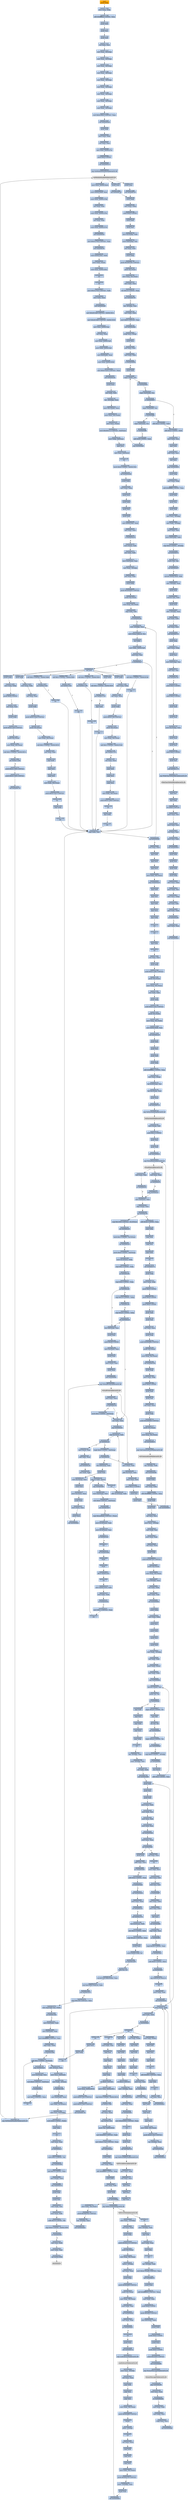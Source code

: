 digraph G {
node[shape=rectangle,style=filled,fillcolor=lightsteelblue,color=lightsteelblue]
bgcolor="transparent"
a0x004113bcpushl_ebp[label="start\npushl %ebp",color="lightgrey",fillcolor="orange"];
a0x004113bdmovl_esp_ebp[label="0x004113bd\nmovl %esp, %ebp"];
a0x004113bfaddl_0xffffffa4UINT8_esp[label="0x004113bf\naddl $0xffffffa4<UINT8>, %esp"];
a0x004113c2pushl_ebx[label="0x004113c2\npushl %ebx"];
a0x004113c3pushl_esi[label="0x004113c3\npushl %esi"];
a0x004113c4pushl_edi[label="0x004113c4\npushl %edi"];
a0x004113c5xorl_eax_eax[label="0x004113c5\nxorl %eax, %eax"];
a0x004113c7movl_eax__60ebp_[label="0x004113c7\nmovl %eax, -60(%ebp)"];
a0x004113camovl_eax__64ebp_[label="0x004113ca\nmovl %eax, -64(%ebp)"];
a0x004113cdmovl_eax__92ebp_[label="0x004113cd\nmovl %eax, -92(%ebp)"];
a0x004113d0movl_eax__48ebp_[label="0x004113d0\nmovl %eax, -48(%ebp)"];
a0x004113d3movl_eax__56ebp_[label="0x004113d3\nmovl %eax, -56(%ebp)"];
a0x004113d6movl_eax__52ebp_[label="0x004113d6\nmovl %eax, -52(%ebp)"];
a0x004113d9movl_eax__44ebp_[label="0x004113d9\nmovl %eax, -44(%ebp)"];
a0x004113dcmovl_eax__40ebp_[label="0x004113dc\nmovl %eax, -40(%ebp)"];
a0x004113dfmovl_eax__20ebp_[label="0x004113df\nmovl %eax, -20(%ebp)"];
a0x004113e2movl_0x41002cUINT32_eax[label="0x004113e2\nmovl $0x41002c<UINT32>, %eax"];
a0x004113e7call_0x004065d4[label="0x004113e7\ncall 0x004065d4"];
a0x004065d4pushl_ebx[label="0x004065d4\npushl %ebx"];
a0x004065d5movl_eax_ebx[label="0x004065d5\nmovl %eax, %ebx"];
a0x004065d7xorl_eax_eax[label="0x004065d7\nxorl %eax, %eax"];
a0x004065d9movl_eax_0x004127ac[label="0x004065d9\nmovl %eax, 0x004127ac"];
a0x004065depushl_0x0UINT8[label="0x004065de\npushl $0x0<UINT8>"];
a0x004065e0call_0x00406510[label="0x004065e0\ncall 0x00406510"];
a0x00406510jmp_GetModuleHandleW_kernel32_dll[label="0x00406510\njmp GetModuleHandleW@kernel32.dll"];
GetModuleHandleW_kernel32_dll[label="GetModuleHandleW@kernel32.dll",color="lightgrey",fillcolor="lightgrey"];
a0x004065e5movl_eax_0x00415b48[label="0x004065e5\nmovl %eax, 0x00415b48"];
a0x004065eamovl_0x00415b48_eax[label="0x004065ea\nmovl 0x00415b48, %eax"];
a0x004065efmovl_eax_0x004127b8[label="0x004065ef\nmovl %eax, 0x004127b8"];
a0x004065f4xorl_eax_eax[label="0x004065f4\nxorl %eax, %eax"];
a0x004065f6movl_eax_0x004127bc[label="0x004065f6\nmovl %eax, 0x004127bc"];
a0x004065fbxorl_eax_eax[label="0x004065fb\nxorl %eax, %eax"];
a0x004065fdmovl_eax_0x004127c0[label="0x004065fd\nmovl %eax, 0x004127c0"];
a0x00406602call_0x004065c8[label="0x00406602\ncall 0x004065c8"];
a0x004065c8movl_0x4127b4UINT32_eax[label="0x004065c8\nmovl $0x4127b4<UINT32>, %eax"];
a0x004065cdcall_0x004061f4[label="0x004065cd\ncall 0x004061f4"];
a0x004061f4movl_0x0041202c_edx[label="0x004061f4\nmovl 0x0041202c, %edx"];
a0x004061famovl_edx_eax_[label="0x004061fa\nmovl %edx, (%eax)"];
a0x004061fcmovl_eax_0x0041202c[label="0x004061fc\nmovl %eax, 0x0041202c"];
a0x00406201ret[label="0x00406201\nret"];
a0x004065d2ret[label="0x004065d2\nret"];
a0x00406607movl_0x4127b4UINT32_edx[label="0x00406607\nmovl $0x4127b4<UINT32>, %edx"];
a0x0040660cmovl_ebx_eax[label="0x0040660c\nmovl %ebx, %eax"];
a0x0040660ecall_0x004042d0[label="0x0040660e\ncall 0x004042d0"];
a0x004042d0movl_0x4010a8UINT32_0x00413014[label="0x004042d0\nmovl $0x4010a8<UINT32>, 0x00413014"];
a0x004042damovl_0x4010b0UINT32_0x00413018[label="0x004042da\nmovl $0x4010b0<UINT32>, 0x00413018"];
a0x004042e4movl_eax_0x00415aec[label="0x004042e4\nmovl %eax, 0x00415aec"];
a0x004042e9xorl_eax_eax[label="0x004042e9\nxorl %eax, %eax"];
a0x004042ebmovl_eax_0x00415af0[label="0x004042eb\nmovl %eax, 0x00415af0"];
a0x004042f0movl_edx_0x00415af4[label="0x004042f0\nmovl %edx, 0x00415af4"];
a0x004042f6movl_0x4edx__eax[label="0x004042f6\nmovl 0x4(%edx), %eax"];
a0x004042f9movl_eax_0x00413034[label="0x004042f9\nmovl %eax, 0x00413034"];
a0x004042femovl_0x415ae4UINT32_eax[label="0x004042fe\nmovl $0x415ae4<UINT32>, %eax"];
a0x00404303call_0x004041bc[label="0x00404303\ncall 0x004041bc"];
a0x004041bcpushl_eax[label="0x004041bc\npushl %eax"];
a0x004041bdxorl_edx_edx[label="0x004041bd\nxorl %edx, %edx"];
a0x004041bfleal__16ebp__eax[label="0x004041bf\nleal -16(%ebp), %eax"];
a0x004041c2movl_fs_edx__ecx[label="0x004041c2\nmovl %fs:(%edx), %ecx"];
a0x004041c5movl_eax_fs_edx_[label="0x004041c5\nmovl %eax, %fs:(%edx)"];
a0x004041c8movl_ecx_eax_[label="0x004041c8\nmovl %ecx, (%eax)"];
a0x004041camovl_0x40411cUINT32_0x4eax_[label="0x004041ca\nmovl $0x40411c<UINT32>, 0x4(%eax)"];
a0x004041d1movl_ebp_0x8eax_[label="0x004041d1\nmovl %ebp, 0x8(%eax)"];
a0x004041d4popl_ecx[label="0x004041d4\npopl %ecx"];
a0x004041d5movl_eax_0x4ecx_[label="0x004041d5\nmovl %eax, 0x4(%ecx)"];
a0x004041d8ret[label="0x004041d8\nret"];
a0x00404308movb_0x0UINT8_0x0041303c[label="0x00404308\nmovb $0x0<UINT8>, 0x0041303c"];
a0x0040430fcall_0x00404268[label="0x0040430f\ncall 0x00404268"];
a0x00404268pushl_ebp[label="0x00404268\npushl %ebp"];
a0x00404269movl_esp_ebp[label="0x00404269\nmovl %esp, %ebp"];
a0x0040426bpushl_ecx[label="0x0040426b\npushl %ecx"];
a0x0040426cpushl_ebx[label="0x0040426c\npushl %ebx"];
a0x0040426dpushl_esi[label="0x0040426d\npushl %esi"];
a0x0040426epushl_edi[label="0x0040426e\npushl %edi"];
a0x0040426fmovl_0x00415aec_eax[label="0x0040426f\nmovl 0x00415aec, %eax"];
a0x00404274testl_eax_eax[label="0x00404274\ntestl %eax, %eax"];
a0x00404276je_0x004042c9[label="0x00404276\nje 0x004042c9"];
a0x00404278movl_eax__edi[label="0x00404278\nmovl (%eax), %edi"];
a0x0040427axorl_ebx_ebx[label="0x0040427a\nxorl %ebx, %ebx"];
a0x0040427cmovl_0x4eax__eax[label="0x0040427c\nmovl 0x4(%eax), %eax"];
a0x0040427fmovl_eax__4ebp_[label="0x0040427f\nmovl %eax, -4(%ebp)"];
a0x00404282xorl_eax_eax[label="0x00404282\nxorl %eax, %eax"];
a0x00404284pushl_ebp[label="0x00404284\npushl %ebp"];
a0x00404285pushl_0x4042b5UINT32[label="0x00404285\npushl $0x4042b5<UINT32>"];
a0x0040428apushl_fs_eax_[label="0x0040428a\npushl %fs:(%eax)"];
a0x0040428dmovl_esp_fs_eax_[label="0x0040428d\nmovl %esp, %fs:(%eax)"];
a0x00404290cmpl_ebx_edi[label="0x00404290\ncmpl %ebx, %edi"];
a0x00404292jle_0x004042ab[label="0x00404292\njle 0x004042ab"];
a0x00404294movl__4ebp__eax[label="0x00404294\nmovl -4(%ebp), %eax"];
a0x00404297movl_eaxebx8__esi[label="0x00404297\nmovl (%eax,%ebx,8), %esi"];
a0x0040429aincl_ebx[label="0x0040429a\nincl %ebx"];
a0x0040429bmovl_ebx_0x00415af0[label="0x0040429b\nmovl %ebx, 0x00415af0"];
a0x004042a1testl_esi_esi[label="0x004042a1\ntestl %esi, %esi"];
a0x004042a3je_0x004042a7[label="0x004042a3\nje 0x004042a7"];
a0x004042a7cmpl_ebx_edi[label="0x004042a7\ncmpl %ebx, %edi"];
a0x004042a9jg_0x00404294[label="0x004042a9\njg 0x00404294"];
a0x004042a5call_esi[label="0x004042a5\ncall %esi"];
a0x00411000subl_0x1UINT8_0x004138d8[label="0x00411000\nsubl $0x1<UINT8>, 0x004138d8"];
a0x00411007jae_0x004110ad[label="0x00411007\njae 0x004110ad"];
a0x004110adret[label="0x004110ad\nret"];
a0x004110b0subl_0x1UINT8_0x00415b50[label="0x004110b0\nsubl $0x1<UINT8>, 0x00415b50"];
a0x004110b7jae_0x004110c0[label="0x004110b7\njae 0x004110c0"];
a0x004110c0ret[label="0x004110c0\nret"];
a0x004110c4pushl_ebx[label="0x004110c4\npushl %ebx"];
a0x004110c5subl_0x1UINT8_0x00415b58[label="0x004110c5\nsubl $0x1<UINT8>, 0x00415b58"];
a0x004110ccjae_0x00411119[label="0x004110cc\njae 0x00411119"];
a0x00411119popl_ebx[label="0x00411119\npopl %ebx"];
a0x0041111aret[label="0x0041111a\nret"];
a0x00411178subl_0x1UINT8_0x00415b5c[label="0x00411178\nsubl $0x1<UINT8>, 0x00415b5c"];
a0x0041117fjae_0x00411186[label="0x0041117f\njae 0x00411186"];
a0x00411186ret[label="0x00411186\nret"];
a0x00411188pushl_ebp[label="0x00411188\npushl %ebp"];
a0x00411189movl_esp_ebp[label="0x00411189\nmovl %esp, %ebp"];
a0x0041118bxorl_eax_eax[label="0x0041118b\nxorl %eax, %eax"];
a0x0041118dpushl_ebp[label="0x0041118d\npushl %ebp"];
a0x0041118epushl_0x4111ffUINT32[label="0x0041118e\npushl $0x4111ff<UINT32>"];
a0x00411193pushl_fs_eax_[label="0x00411193\npushl %fs:(%eax)"];
a0x00411196movl_esp_fs_eax_[label="0x00411196\nmovl %esp, %fs:(%eax)"];
a0x00411199subl_0x1UINT8_0x00415c94[label="0x00411199\nsubl $0x1<UINT8>, 0x00415c94"];
a0x004111a0jae_0x004111f1[label="0x004111a0\njae 0x004111f1"];
a0x004111f1xorl_eax_eax[label="0x004111f1\nxorl %eax, %eax"];
a0x004111f3popl_edx[label="0x004111f3\npopl %edx"];
a0x004111f4popl_ecx[label="0x004111f4\npopl %ecx"];
a0x004111f5popl_ecx[label="0x004111f5\npopl %ecx"];
a0x004111f6movl_edx_fs_eax_[label="0x004111f6\nmovl %edx, %fs:(%eax)"];
a0x004111f9pushl_0x411206UINT32[label="0x004111f9\npushl $0x411206<UINT32>"];
a0x004111feret[label="0x004111fe\nret"];
a0x00411206popl_ebp[label="0x00411206\npopl %ebp"];
a0x00411207ret[label="0x00411207\nret"];
a0x0041121csubl_0x1UINT8_0x00418198[label="0x0041121c\nsubl $0x1<UINT8>, 0x00418198"];
a0x00411223ret[label="0x00411223\nret"];
a0x00411224pushl_ebp[label="0x00411224\npushl %ebp"];
a0x00411225movl_esp_ebp[label="0x00411225\nmovl %esp, %ebp"];
a0x00411227xorl_eax_eax[label="0x00411227\nxorl %eax, %eax"];
a0x00411229pushl_ebp[label="0x00411229\npushl %ebp"];
a0x0041122apushl_0x41124aUINT32[label="0x0041122a\npushl $0x41124a<UINT32>"];
a0x0041122fpushl_fs_eax_[label="0x0041122f\npushl %fs:(%eax)"];
a0x00411232movl_esp_fs_eax_[label="0x00411232\nmovl %esp, %fs:(%eax)"];
a0x00411235subl_0x1UINT8_0x00418510[label="0x00411235\nsubl $0x1<UINT8>, 0x00418510"];
a0x0041123cxorl_eax_eax[label="0x0041123c\nxorl %eax, %eax"];
a0x0041123epopl_edx[label="0x0041123e\npopl %edx"];
a0x0041123fpopl_ecx[label="0x0041123f\npopl %ecx"];
a0x00411240popl_ecx[label="0x00411240\npopl %ecx"];
a0x00411241movl_edx_fs_eax_[label="0x00411241\nmovl %edx, %fs:(%eax)"];
a0x00411244pushl_0x411251UINT32[label="0x00411244\npushl $0x411251<UINT32>"];
a0x00411249ret[label="0x00411249\nret"];
a0x00411251popl_ebp[label="0x00411251\npopl %ebp"];
a0x00411252ret[label="0x00411252\nret"];
a0x00411254pushl_ebp[label="0x00411254\npushl %ebp"];
a0x00411255movl_esp_ebp[label="0x00411255\nmovl %esp, %ebp"];
a0x00411257pushl_0x0UINT8[label="0x00411257\npushl $0x0<UINT8>"];
a0x00411259xorl_eax_eax[label="0x00411259\nxorl %eax, %eax"];
a0x0041125bpushl_ebp[label="0x0041125b\npushl %ebp"];
a0x0041125cpushl_0x4112f3UINT32[label="0x0041125c\npushl $0x4112f3<UINT32>"];
a0x00411261pushl_fs_eax_[label="0x00411261\npushl %fs:(%eax)"];
a0x00411264movl_esp_fs_eax_[label="0x00411264\nmovl %esp, %fs:(%eax)"];
a0x00411267subl_0x1UINT8_0x00418514[label="0x00411267\nsubl $0x1<UINT8>, 0x00418514"];
a0x0041126ejae_0x004112dd[label="0x0041126e\njae 0x004112dd"];
a0x00411270pushl_0x411300UINT32[label="0x00411270\npushl $0x411300<UINT32>"];
a0x00411275pushl_0x411340UINT32[label="0x00411275\npushl $0x411340<UINT32>"];
a0x0041127acall_0x00406718[label="0x0041127a\ncall 0x00406718"];
a0x00406718jmp_GetModuleHandleW_kernel32_dll[label="0x00406718\njmp GetModuleHandleW@kernel32.dll"];
a0x0041127fpushl_eax[label="0x0041127f\npushl %eax"];
a0x00411280call_0x00406728[label="0x00411280\ncall 0x00406728"];
a0x00406728pushl_ebp[label="0x00406728\npushl %ebp"];
a0x00406729movl_esp_ebp[label="0x00406729\nmovl %esp, %ebp"];
a0x0040672bpushl_0x0UINT8[label="0x0040672b\npushl $0x0<UINT8>"];
a0x0040672dpushl_ebx[label="0x0040672d\npushl %ebx"];
a0x0040672epushl_esi[label="0x0040672e\npushl %esi"];
a0x0040672fmovl_0xcebp__ebx[label="0x0040672f\nmovl 0xc(%ebp), %ebx"];
a0x00406732movl_0x8ebp__esi[label="0x00406732\nmovl 0x8(%ebp), %esi"];
a0x00406735xorl_eax_eax[label="0x00406735\nxorl %eax, %eax"];
a0x00406737pushl_ebp[label="0x00406737\npushl %ebp"];
a0x00406738pushl_0x40678bUINT32[label="0x00406738\npushl $0x40678b<UINT32>"];
a0x0040673dpushl_fs_eax_[label="0x0040673d\npushl %fs:(%eax)"];
a0x00406740movl_esp_fs_eax_[label="0x00406740\nmovl %esp, %fs:(%eax)"];
a0x00406743movl_ebx_eax[label="0x00406743\nmovl %ebx, %eax"];
a0x00406745shrl_0x10UINT8_eax[label="0x00406745\nshrl $0x10<UINT8>, %eax"];
a0x00406748jne_0x00406755[label="0x00406748\njne 0x00406755"];
a0x00406755leal__4ebp__eax[label="0x00406755\nleal -4(%ebp), %eax"];
a0x00406758movl_ebx_edx[label="0x00406758\nmovl %ebx, %edx"];
a0x0040675amovl_0x0UINT32_ecx[label="0x0040675a\nmovl $0x0<UINT32>, %ecx"];
a0x0040675fcall_0x004048d4[label="0x0040675f\ncall 0x004048d4"];
a0x004048d4xchgl_ecx_esp_[label="0x004048d4\nxchgl %ecx, (%esp)"];
a0x004048d7pushl_ecx[label="0x004048d7\npushl %ecx"];
a0x004048d8xorl_ecx_ecx[label="0x004048d8\nxorl %ecx, %ecx"];
a0x004048datestl_edx_edx[label="0x004048da\ntestl %edx, %edx"];
a0x004048dcje_0x0040490b[label="0x004048dc\nje 0x0040490b"];
a0x004048depushl_edx[label="0x004048de\npushl %edx"];
a0x004048dfcmpw_edx__cx[label="0x004048df\ncmpw (%edx), %cx"];
a0x004048e2je_0x00404904[label="0x004048e2\nje 0x00404904"];
a0x004048e4cmpw_0x2edx__cx[label="0x004048e4\ncmpw 0x2(%edx), %cx"];
a0x004048e8je_0x00404901[label="0x004048e8\nje 0x00404901"];
a0x004048eacmpw_0x4edx__cx[label="0x004048ea\ncmpw 0x4(%edx), %cx"];
a0x004048eeje_0x004048fe[label="0x004048ee\nje 0x004048fe"];
a0x004048f0cmpw_0x6edx__cx[label="0x004048f0\ncmpw 0x6(%edx), %cx"];
a0x004048f4je_0x004048fb[label="0x004048f4\nje 0x004048fb"];
a0x004048f6addl_0x8UINT8_edx[label="0x004048f6\naddl $0x8<UINT8>, %edx"];
a0x004048f9jmp_0x004048df[label="0x004048f9\njmp 0x004048df"];
a0x004048feaddl_0x2UINT8_edx[label="0x004048fe\naddl $0x2<UINT8>, %edx"];
a0x00404901addl_0x2UINT8_edx[label="0x00404901\naddl $0x2<UINT8>, %edx"];
a0x00404904movl_edx_ecx[label="0x00404904\nmovl %edx, %ecx"];
a0x00404906popl_edx[label="0x00404906\npopl %edx"];
a0x00404907subl_edx_ecx[label="0x00404907\nsubl %edx, %ecx"];
a0x00404909shrl_ecx[label="0x00404909\nshrl %ecx"];
a0x0040490bjmp_0x00404850[label="0x0040490b\njmp 0x00404850"];
a0x00404850pushl_ebp[label="0x00404850\npushl %ebp"];
a0x00404851movl_esp_ebp[label="0x00404851\nmovl %esp, %ebp"];
a0x00404853addl_0xfffffff8UINT8_esp[label="0x00404853\naddl $0xfffffff8<UINT8>, %esp"];
a0x00404856pushl_ebx[label="0x00404856\npushl %ebx"];
a0x00404857pushl_esi[label="0x00404857\npushl %esi"];
a0x00404858pushl_edi[label="0x00404858\npushl %edi"];
a0x00404859movl_ecx__8ebp_[label="0x00404859\nmovl %ecx, -8(%ebp)"];
a0x0040485cmovl_edx__4ebp_[label="0x0040485c\nmovl %edx, -4(%ebp)"];
a0x0040485fmovl_eax_edi[label="0x0040485f\nmovl %eax, %edi"];
a0x00404861movl_0x8ebp__ebx[label="0x00404861\nmovl 0x8(%ebp), %ebx"];
a0x00404864cmpl_0x0UINT8__8ebp_[label="0x00404864\ncmpl $0x0<UINT8>, -8(%ebp)"];
a0x00404868jg_0x00404873[label="0x00404868\njg 0x00404873"];
a0x00404873testw_bx_bx[label="0x00404873\ntestw %bx, %bx"];
a0x00404876jne_0x0040487f[label="0x00404876\njne 0x0040487f"];
a0x00404878movzwl_0x004138c8_ebx[label="0x00404878\nmovzwl 0x004138c8, %ebx"];
a0x0040487fmovl__8ebp__eax[label="0x0040487f\nmovl -8(%ebp), %eax"];
a0x00404882pushl_eax[label="0x00404882\npushl %eax"];
a0x00404883movzwl_bx_eax[label="0x00404883\nmovzwl %bx, %eax"];
a0x00404886pushl_eax[label="0x00404886\npushl %eax"];
a0x00404887movl__4ebp__ecx[label="0x00404887\nmovl -4(%ebp), %ecx"];
a0x0040488axorl_edx_edx[label="0x0040488a\nxorl %edx, %edx"];
a0x0040488cxorl_eax_eax[label="0x0040488c\nxorl %eax, %eax"];
a0x0040488ecall_0x004047c0[label="0x0040488e\ncall 0x004047c0"];
a0x004047c0pushl_ebp[label="0x004047c0\npushl %ebp"];
a0x004047c1movl_esp_ebp[label="0x004047c1\nmovl %esp, %ebp"];
a0x004047c3pushl_esi[label="0x004047c3\npushl %esi"];
a0x004047c4movl_0x8ebp__esi[label="0x004047c4\nmovl 0x8(%ebp), %esi"];
a0x004047c7testl_esi_esi[label="0x004047c7\ntestl %esi, %esi"];
a0x004047c9jne_0x004047d1[label="0x004047c9\njne 0x004047d1"];
a0x004047d1pushl_0x0UINT8[label="0x004047d1\npushl $0x0<UINT8>"];
a0x004047d3pushl_0x0UINT8[label="0x004047d3\npushl $0x0<UINT8>"];
a0x004047d5pushl_edx[label="0x004047d5\npushl %edx"];
a0x004047d6pushl_eax[label="0x004047d6\npushl %eax"];
a0x004047d7movl_0xcebp__eax[label="0x004047d7\nmovl 0xc(%ebp), %eax"];
a0x004047dapushl_eax[label="0x004047da\npushl %eax"];
a0x004047dbpushl_ecx[label="0x004047db\npushl %ecx"];
a0x004047dcpushl_0x0UINT8[label="0x004047dc\npushl $0x0<UINT8>"];
a0x004047depushl_esi[label="0x004047de\npushl %esi"];
a0x004047dfcall_0x00401170[label="0x004047df\ncall 0x00401170"];
a0x00401170jmp_WideCharToMultiByte_kernel32_dll[label="0x00401170\njmp WideCharToMultiByte@kernel32.dll"];
WideCharToMultiByte_kernel32_dll[label="WideCharToMultiByte@kernel32.dll",color="lightgrey",fillcolor="lightgrey"];
a0x004047e4popl_esi[label="0x004047e4\npopl %esi"];
a0x004047e5popl_ebp[label="0x004047e5\npopl %ebp"];
a0x004047e6ret_0x8UINT16[label="0x004047e6\nret $0x8<UINT16>"];
a0x00404893movl_eax_esi[label="0x00404893\nmovl %eax, %esi"];
a0x00404895movl_edi_eax[label="0x00404895\nmovl %edi, %eax"];
a0x00404897xorl_ecx_ecx[label="0x00404897\nxorl %ecx, %ecx"];
a0x00404899movl_esi_edx[label="0x00404899\nmovl %esi, %edx"];
a0x0040489bcall_0x004049c4[label="0x0040489b\ncall 0x004049c4"];
a0x004049c4pushl_ebx[label="0x004049c4\npushl %ebx"];
a0x004049c5pushl_esi[label="0x004049c5\npushl %esi"];
a0x004049c6pushl_edi[label="0x004049c6\npushl %edi"];
a0x004049c7pushl_ebp[label="0x004049c7\npushl %ebp"];
a0x004049c8movl_eax_ebx[label="0x004049c8\nmovl %eax, %ebx"];
a0x004049camovl_edx_esi[label="0x004049ca\nmovl %edx, %esi"];
a0x004049ccmovl_ecx_ebp[label="0x004049cc\nmovl %ecx, %ebp"];
a0x004049cexorl_edi_edi[label="0x004049ce\nxorl %edi, %edi"];
a0x004049d0testl_edx_edx[label="0x004049d0\ntestl %edx, %edx"];
a0x004049d2jle_0x00404a4d[label="0x004049d2\njle 0x00404a4d"];
a0x00404a4dmovl_ebx_eax[label="0x00404a4d\nmovl %ebx, %eax"];
a0x00404a4fcall_0x004046c4[label="0x00404a4f\ncall 0x004046c4"];
a0x004046c4movl_eax__edx[label="0x004046c4\nmovl (%eax), %edx"];
a0x004046c6testl_edx_edx[label="0x004046c6\ntestl %edx, %edx"];
a0x004046c8je_0x004046e6[label="0x004046c8\nje 0x004046e6"];
a0x004046e6ret[label="0x004046e6\nret"];
a0x00404a54movl_edi_ebx_[label="0x00404a54\nmovl %edi, (%ebx)"];
a0x00404a56popl_ebp[label="0x00404a56\npopl %ebp"];
a0x00404a57popl_edi[label="0x00404a57\npopl %edi"];
a0x00404a58popl_esi[label="0x00404a58\npopl %esi"];
a0x00404a59popl_ebx[label="0x00404a59\npopl %ebx"];
a0x00404a5aret[label="0x00404a5a\nret"];
a0x004048a0testl_esi_esi[label="0x004048a0\ntestl %esi, %esi"];
a0x004048a2jle_0x004048c2[label="0x004048a2\njle 0x004048c2"];
a0x004048c2movl_edi_eax[label="0x004048c2\nmovl %edi, %eax"];
a0x004048c4call_0x004046c4[label="0x004048c4\ncall 0x004046c4"];
a0x004048c9popl_edi[label="0x004048c9\npopl %edi"];
a0x004048capopl_esi[label="0x004048ca\npopl %esi"];
a0x004048cbpopl_ebx[label="0x004048cb\npopl %ebx"];
a0x004048ccpopl_ecx[label="0x004048cc\npopl %ecx"];
a0x004048cdpopl_ecx[label="0x004048cd\npopl %ecx"];
a0x004048cepopl_ebp[label="0x004048ce\npopl %ebp"];
a0x004048cfret_0x4UINT16[label="0x004048cf\nret $0x4<UINT16>"];
a0x00406764movl__4ebp__eax[label="0x00406764\nmovl -4(%ebp), %eax"];
a0x00406767call_0x0040494c[label="0x00406767\ncall 0x0040494c"];
a0x0040494ctestl_eax_eax[label="0x0040494c\ntestl %eax, %eax"];
a0x0040494eje_0x0040495e[label="0x0040494e\nje 0x0040495e"];
a0x0040495emovl_0x40495dUINT32_eax[label="0x0040495e\nmovl $0x40495d<UINT32>, %eax"];
a0x00404963ret[label="0x00404963\nret"];
a0x0040676cpushl_eax[label="0x0040676c\npushl %eax"];
a0x0040676dpushl_esi[label="0x0040676d\npushl %esi"];
a0x0040676ecall_0x00406720[label="0x0040676e\ncall 0x00406720"];
a0x00406720jmp_GetProcAddress_kernel32_dll[label="0x00406720\njmp GetProcAddress@kernel32.dll"];
GetProcAddress_kernel32_dll[label="GetProcAddress@kernel32.dll",color="lightgrey",fillcolor="lightgrey"];
a0x00406773movl_eax_ebx[label="0x00406773\nmovl %eax, %ebx"];
a0x00406775xorl_eax_eax[label="0x00406775\nxorl %eax, %eax"];
a0x00406777popl_edx[label="0x00406777\npopl %edx"];
a0x00406778popl_ecx[label="0x00406778\npopl %ecx"];
a0x00406779popl_ecx[label="0x00406779\npopl %ecx"];
a0x0040677amovl_edx_fs_eax_[label="0x0040677a\nmovl %edx, %fs:(%eax)"];
a0x0040677dpushl_0x406792UINT32[label="0x0040677d\npushl $0x406792<UINT32>"];
a0x00406782leal__4ebp__eax[label="0x00406782\nleal -4(%ebp), %eax"];
a0x00406785call_0x004046c4[label="0x00406785\ncall 0x004046c4"];
a0x0040678aret[label="0x0040678a\nret"];
a0x00406792movl_ebx_eax[label="0x00406792\nmovl %ebx, %eax"];
a0x00406794popl_esi[label="0x00406794\npopl %esi"];
a0x00406795popl_ebx[label="0x00406795\npopl %ebx"];
a0x00406796popl_ecx[label="0x00406796\npopl %ecx"];
a0x00406797popl_ebp[label="0x00406797\npopl %ebp"];
a0x00406798ret_0x8UINT16[label="0x00406798\nret $0x8<UINT16>"];
a0x00411285movl_eax_0x00418518[label="0x00411285\nmovl %eax, 0x00418518"];
a0x0041128apushl_0x41135cUINT32[label="0x0041128a\npushl $0x41135c<UINT32>"];
a0x0041128fpushl_0x411340UINT32[label="0x0041128f\npushl $0x411340<UINT32>"];
a0x00411294call_0x00406718[label="0x00411294\ncall 0x00406718"];
a0x00411299pushl_eax[label="0x00411299\npushl %eax"];
a0x0041129acall_0x00406728[label="0x0041129a\ncall 0x00406728"];
a0x0041129fmovl_eax_0x0041851c[label="0x0041129f\nmovl %eax, 0x0041851c"];
a0x004112a4cmpl_0x0UINT8_0x00418518[label="0x004112a4\ncmpl $0x0<UINT8>, 0x00418518"];
a0x004112abje_0x004112b6[label="0x004112ab\nje 0x004112b6"];
a0x004112b6xorl_eax_eax[label="0x004112b6\nxorl %eax, %eax"];
a0x004112b8jmp_0x004112bc[label="0x004112b8\njmp 0x004112bc"];
a0x004112bcmovb_al_0x00418520[label="0x004112bc\nmovb %al, 0x00418520"];
a0x004112c1movl_0x8000UINT32_edx[label="0x004112c1\nmovl $0x8000<UINT32>, %edx"];
a0x004112c6movl_0x4113a4UINT32_eax[label="0x004112c6\nmovl $0x4113a4<UINT32>, %eax"];
a0x004112cbcall_0x0040aba0[label="0x004112cb\ncall 0x0040aba0"];
a0x0040aba0pushl_ebp[label="0x0040aba0\npushl %ebp"];
a0x0040aba1movl_esp_ebp[label="0x0040aba1\nmovl %esp, %ebp"];
a0x0040aba3addl_0xfffffff4UINT8_esp[label="0x0040aba3\naddl $0xfffffff4<UINT8>, %esp"];
a0x0040aba6pushl_ebx[label="0x0040aba6\npushl %ebx"];
a0x0040aba7movl_eax_ebx[label="0x0040aba7\nmovl %eax, %ebx"];
a0x0040aba9pushl_edx[label="0x0040aba9\npushl %edx"];
a0x0040abaacall_0x0040680c[label="0x0040abaa\ncall 0x0040680c"];
a0x0040680cjmp_SetErrorMode_kernel32_dll[label="0x0040680c\njmp SetErrorMode@kernel32.dll"];
SetErrorMode_kernel32_dll[label="SetErrorMode@kernel32.dll",color="lightgrey",fillcolor="lightgrey"];
a0x0040abafmovl_eax__12ebp_[label="0x0040abaf\nmovl %eax, -12(%ebp)"];
a0x0040abb2xorl_eax_eax[label="0x0040abb2\nxorl %eax, %eax"];
a0x0040abb4pushl_ebp[label="0x0040abb4\npushl %ebp"];
a0x0040abb5pushl_0x40ac12UINT32[label="0x0040abb5\npushl $0x40ac12<UINT32>"];
a0x0040abbapushl_fs_eax_[label="0x0040abba\npushl %fs:(%eax)"];
a0x0040abbdmovl_esp_fs_eax_[label="0x0040abbd\nmovl %esp, %fs:(%eax)"];
a0x0040abc0fnstcw__2ebp_[label="0x0040abc0\nfnstcw -2(%ebp)"];
a0x0040abc3xorl_eax_eax[label="0x0040abc3\nxorl %eax, %eax"];
a0x0040abc5pushl_ebp[label="0x0040abc5\npushl %ebp"];
a0x0040abc6pushl_0x40abf4UINT32[label="0x0040abc6\npushl $0x40abf4<UINT32>"];
a0x0040abcbpushl_fs_eax_[label="0x0040abcb\npushl %fs:(%eax)"];
a0x0040abcemovl_esp_fs_eax_[label="0x0040abce\nmovl %esp, %fs:(%eax)"];
a0x0040abd1movl_ebx_eax[label="0x0040abd1\nmovl %ebx, %eax"];
a0x0040abd3call_0x00404d24[label="0x0040abd3\ncall 0x00404d24"];
a0x00404d24testl_eax_eax[label="0x00404d24\ntestl %eax, %eax"];
a0x00404d26je_0x00404d29[label="0x00404d26\nje 0x00404d29"];
a0x00404d28ret[label="0x00404d28\nret"];
a0x0040abd8pushl_eax[label="0x0040abd8\npushl %eax"];
a0x0040abd9call_0x004067cc[label="0x0040abd9\ncall 0x004067cc"];
a0x004067ccjmp_LoadLibraryW_kernel32_dll[label="0x004067cc\njmp LoadLibraryW@kernel32.dll"];
LoadLibraryW_kernel32_dll[label="LoadLibraryW@kernel32.dll",color="lightgrey",fillcolor="lightgrey"];
a0x0040abdemovl_eax__8ebp_[label="0x0040abde\nmovl %eax, -8(%ebp)"];
a0x0040abe1xorl_eax_eax[label="0x0040abe1\nxorl %eax, %eax"];
a0x0040abe3popl_edx[label="0x0040abe3\npopl %edx"];
a0x0040abe4popl_ecx[label="0x0040abe4\npopl %ecx"];
a0x0040abe5popl_ecx[label="0x0040abe5\npopl %ecx"];
a0x0040abe6movl_edx_fs_eax_[label="0x0040abe6\nmovl %edx, %fs:(%eax)"];
a0x0040abe9pushl_0x40abfbUINT32[label="0x0040abe9\npushl $0x40abfb<UINT32>"];
a0x0040abeefnclex_[label="0x0040abee\nfnclex "];
a0x0040abf0fldcw__2ebp_[label="0x0040abf0\nfldcw -2(%ebp)"];
a0x0040abf3ret[label="0x0040abf3\nret"];
a0x0040abfbxorl_eax_eax[label="0x0040abfb\nxorl %eax, %eax"];
a0x0040abfdpopl_edx[label="0x0040abfd\npopl %edx"];
a0x0040abfepopl_ecx[label="0x0040abfe\npopl %ecx"];
a0x0040abffpopl_ecx[label="0x0040abff\npopl %ecx"];
a0x0040ac00movl_edx_fs_eax_[label="0x0040ac00\nmovl %edx, %fs:(%eax)"];
a0x0040ac03pushl_0x40ac19UINT32[label="0x0040ac03\npushl $0x40ac19<UINT32>"];
a0x0040ac08movl__12ebp__eax[label="0x0040ac08\nmovl -12(%ebp), %eax"];
a0x0040ac0bpushl_eax[label="0x0040ac0b\npushl %eax"];
a0x0040ac0ccall_0x0040680c[label="0x0040ac0c\ncall 0x0040680c"];
a0x0040ac11ret[label="0x0040ac11\nret"];
a0x0040ac19movl__8ebp__eax[label="0x0040ac19\nmovl -8(%ebp), %eax"];
a0x0040ac1cpopl_ebx[label="0x0040ac1c\npopl %ebx"];
a0x0040ac1dmovl_ebp_esp[label="0x0040ac1d\nmovl %ebp, %esp"];
a0x0040ac1fpopl_ebp[label="0x0040ac1f\npopl %ebp"];
a0x0040ac20ret[label="0x0040ac20\nret"];
a0x004112d0leal__4ebp__edx[label="0x004112d0\nleal -4(%ebp), %edx"];
a0x004112d3movl_0x4c783afbUINT32_eax[label="0x004112d3\nmovl $0x4c783afb<UINT32>, %eax"];
a0x004112d8call_0x0040be74[label="0x004112d8\ncall 0x0040be74"];
a0x0040be74pushl_ebx[label="0x0040be74\npushl %ebx"];
a0x0040be75addl_0xfffff800UINT32_esp[label="0x0040be75\naddl $0xfffff800<UINT32>, %esp"];
a0x0040be7bmovl_edx_ebx[label="0x0040be7b\nmovl %edx, %ebx"];
a0x0040be7dpushl_0x0UINT8[label="0x0040be7d\npushl $0x0<UINT8>"];
a0x0040be7fpushl_0x400UINT32[label="0x0040be7f\npushl $0x400<UINT32>"];
a0x0040be84leal_0x8esp__edx[label="0x0040be84\nleal 0x8(%esp), %edx"];
a0x0040be88pushl_edx[label="0x0040be88\npushl %edx"];
a0x0040be89pushl_0x0UINT8[label="0x0040be89\npushl $0x0<UINT8>"];
a0x0040be8bpushl_eax[label="0x0040be8b\npushl %eax"];
a0x0040be8cpushl_0x0UINT8[label="0x0040be8c\npushl $0x0<UINT8>"];
a0x0040be8epushl_0x3200UINT32[label="0x0040be8e\npushl $0x3200<UINT32>"];
a0x0040be93call_0x00406680[label="0x0040be93\ncall 0x00406680"];
a0x00406680jmp_FormatMessageW_kernel32_dll[label="0x00406680\njmp FormatMessageW@kernel32.dll"];
FormatMessageW_kernel32_dll[label="FormatMessageW@kernel32.dll",color="lightgrey",fillcolor="lightgrey"];
a0x0040be98jmp_0x0040be9b[label="0x0040be98\njmp 0x0040be9b"];
a0x0040be9btestl_eax_eax[label="0x0040be9b\ntestl %eax, %eax"];
a0x0040be9djle_0x0040beb0[label="0x0040be9d\njle 0x0040beb0"];
a0x0040beb0movl_esp_edx[label="0x0040beb0\nmovl %esp, %edx"];
a0x0040beb2movl_ebx_ecx[label="0x0040beb2\nmovl %ebx, %ecx"];
a0x0040beb4xchgl_eax_ecx[label="0x0040beb4\nxchgl %eax, %ecx"];
a0x0040beb5call_0x00404dd4[label="0x0040beb5\ncall 0x00404dd4"];
a0x00404dd4pushl_ebx[label="0x00404dd4\npushl %ebx"];
a0x00404dd5pushl_esi[label="0x00404dd5\npushl %esi"];
a0x00404dd6pushl_edi[label="0x00404dd6\npushl %edi"];
a0x00404dd7movl_eax_ebx[label="0x00404dd7\nmovl %eax, %ebx"];
a0x00404dd9movl_edx_esi[label="0x00404dd9\nmovl %edx, %esi"];
a0x00404ddbmovl_ecx_edi[label="0x00404ddb\nmovl %ecx, %edi"];
a0x00404dddmovl_edi_eax[label="0x00404ddd\nmovl %edi, %eax"];
a0x00404ddfcall_0x004054b4[label="0x00404ddf\ncall 0x004054b4"];
a0x004054b4testl_eax_eax[label="0x004054b4\ntestl %eax, %eax"];
a0x004054b6jle_0x004054f2[label="0x004054b6\njle 0x004054f2"];
a0x004054f2xorl_eax_eax[label="0x004054f2\nxorl %eax, %eax"];
a0x004054f4ret[label="0x004054f4\nret"];
a0x00404de4movl_edi_ecx[label="0x00404de4\nmovl %edi, %ecx"];
a0x00404de6movl_eax_edi[label="0x00404de6\nmovl %eax, %edi"];
a0x00404de8testl_esi_esi[label="0x00404de8\ntestl %esi, %esi"];
a0x00404deaje_0x00404df7[label="0x00404dea\nje 0x00404df7"];
a0x00404decmovl_eax_edx[label="0x00404dec\nmovl %eax, %edx"];
a0x00404deemovl_esi_eax[label="0x00404dee\nmovl %esi, %eax"];
a0x00404df0shll_ecx[label="0x00404df0\nshll %ecx"];
a0x00404df2call_0x00402fbc[label="0x00404df2\ncall 0x00402fbc"];
a0x00402fbccmpl_edx_eax[label="0x00402fbc\ncmpl %edx, %eax"];
a0x00402fbeje_0x00402ff1[label="0x00402fbe\nje 0x00402ff1"];
a0x00402fc0cmpl_0x20UINT8_ecx[label="0x00402fc0\ncmpl $0x20<UINT8>, %ecx"];
a0x00402fc3ja_0x00403041[label="0x00402fc3\nja 0x00403041"];
a0x00402fc5subl_0x8UINT8_ecx[label="0x00402fc5\nsubl $0x8<UINT8>, %ecx"];
a0x00402fc8jg_0x00402fd1[label="0x00402fc8\njg 0x00402fd1"];
a0x00402fcajmp_0x403014ecx4_[label="0x00402fca\njmp 0x403014(,%ecx,4)"];
a0x00402ff1ret[label="0x00402ff1\nret"];
a0x00404df7movl_ebx_eax[label="0x00404df7\nmovl %ebx, %eax"];
a0x00404df9call_0x004046c4[label="0x00404df9\ncall 0x004046c4"];
a0x00404dfemovl_edi_ebx_[label="0x00404dfe\nmovl %edi, (%ebx)"];
a0x00404e00popl_edi[label="0x00404e00\npopl %edi"];
a0x00404e01popl_esi[label="0x00404e01\npopl %esi"];
a0x00404e02popl_ebx[label="0x00404e02\npopl %ebx"];
a0x00404e03ret[label="0x00404e03\nret"];
a0x0040bebaaddl_0x800UINT32_esp[label="0x0040beba\naddl $0x800<UINT32>, %esp"];
a0x0040bec0popl_ebx[label="0x0040bec0\npopl %ebx"];
a0x0040bec1ret[label="0x0040bec1\nret"];
a0x004112ddxorl_eax_eax[label="0x004112dd\nxorl %eax, %eax"];
a0x004112dfpopl_edx[label="0x004112df\npopl %edx"];
a0x004112e0popl_ecx[label="0x004112e0\npopl %ecx"];
a0x004112e1popl_ecx[label="0x004112e1\npopl %ecx"];
a0x004112e2movl_edx_fs_eax_[label="0x004112e2\nmovl %edx, %fs:(%eax)"];
a0x004112e5pushl_0x4112faUINT32[label="0x004112e5\npushl $0x4112fa<UINT32>"];
a0x004112ealeal__4ebp__eax[label="0x004112ea\nleal -4(%ebp), %eax"];
a0x004112edcall_0x00404c88[label="0x004112ed\ncall 0x00404c88"];
a0x00404c88jmp_0x004046c4[label="0x00404c88\njmp 0x004046c4"];
a0x004112f2ret[label="0x004112f2\nret"];
a0x004112fapopl_ecx[label="0x004112fa\npopl %ecx"];
a0x004112fbpopl_ebp[label="0x004112fb\npopl %ebp"];
a0x004112fcret[label="0x004112fc\nret"];
a0x004042abxorl_eax_eax[label="0x004042ab\nxorl %eax, %eax"];
a0x004042adpopl_edx[label="0x004042ad\npopl %edx"];
a0x004042aepopl_ecx[label="0x004042ae\npopl %ecx"];
a0x004042afpopl_ecx[label="0x004042af\npopl %ecx"];
a0x004042b0movl_edx_fs_eax_[label="0x004042b0\nmovl %edx, %fs:(%eax)"];
a0x004042b3jmp_0x004042c9[label="0x004042b3\njmp 0x004042c9"];
a0x004042c9popl_edi[label="0x004042c9\npopl %edi"];
a0x004042capopl_esi[label="0x004042ca\npopl %esi"];
a0x004042cbpopl_ebx[label="0x004042cb\npopl %ebx"];
a0x004042ccpopl_ecx[label="0x004042cc\npopl %ecx"];
a0x004042cdpopl_ebp[label="0x004042cd\npopl %ebp"];
a0x004042ceret[label="0x004042ce\nret"];
a0x00404314ret[label="0x00404314\nret"];
a0x00406613popl_ebx[label="0x00406613\npopl %ebx"];
a0x00406614ret[label="0x00406614\nret"];
a0x004113ecxorl_eax_eax[label="0x004113ec\nxorl %eax, %eax"];
a0x004113eepushl_ebp[label="0x004113ee\npushl %ebp"];
a0x004113efpushl_0x411a9eUINT32[label="0x004113ef\npushl $0x411a9e<UINT32>"];
a0x004113f4pushl_fs_eax_[label="0x004113f4\npushl %fs:(%eax)"];
a0x004113f7movl_esp_fs_eax_[label="0x004113f7\nmovl %esp, %fs:(%eax)"];
a0x004113faxorl_edx_edx[label="0x004113fa\nxorl %edx, %edx"];
a0x004113fcpushl_ebp[label="0x004113fc\npushl %ebp"];
a0x004113fdpushl_0x411a5aUINT32[label="0x004113fd\npushl $0x411a5a<UINT32>"];
a0x00411402pushl_fs_edx_[label="0x00411402\npushl %fs:(%edx)"];
a0x00411405movl_esp_fs_edx_[label="0x00411405\nmovl %esp, %fs:(%edx)"];
a0x00411408movl_0x00415b48_eax[label="0x00411408\nmovl 0x00415b48, %eax"];
a0x0041140dcall_0x0040ec28[label="0x0041140d\ncall 0x0040ec28"];
a0x0040ec28pushl_ebx[label="0x0040ec28\npushl %ebx"];
a0x0040ec29pushl_esi[label="0x0040ec29\npushl %esi"];
a0x0040ec2apushl_edi[label="0x0040ec2a\npushl %edi"];
a0x0040ec2bpushl_ebp[label="0x0040ec2b\npushl %ebp"];
a0x0040ec2caddl_0xffffffb4UINT8_esp[label="0x0040ec2c\naddl $0xffffffb4<UINT8>, %esp"];
a0x0040ec2fmovl_eax_esp_[label="0x0040ec2f\nmovl %eax, (%esp)"];
a0x0040ec32leal_0x30esp__esi[label="0x0040ec32\nleal 0x30(%esp), %esi"];
a0x0040ec36leal_0xcesp__eax[label="0x0040ec36\nleal 0xc(%esp), %eax"];
a0x0040ec3apushl_eax[label="0x0040ec3a\npushl %eax"];
a0x0040ec3bcall_0x004067a4[label="0x0040ec3b\ncall 0x004067a4"];
a0x004067a4jmp_GetSystemInfo_kernel32_dll[label="0x004067a4\njmp GetSystemInfo@kernel32.dll"];
GetSystemInfo_kernel32_dll[label="GetSystemInfo@kernel32.dll",color="lightgrey",fillcolor="lightgrey"];
a0x0040ec40movl_esp__edi[label="0x0040ec40\nmovl (%esp), %edi"];
a0x0040ec43pushl_0x1cUINT8[label="0x0040ec43\npushl $0x1c<UINT8>"];
a0x0040ec45pushl_esi[label="0x0040ec45\npushl %esi"];
a0x0040ec46pushl_edi[label="0x0040ec46\npushl %edi"];
a0x0040ec47call_0x00406854[label="0x0040ec47\ncall 0x00406854"];
a0x00406854jmp_VirtualQuery_kernel32_dll[label="0x00406854\njmp VirtualQuery@kernel32.dll"];
VirtualQuery_kernel32_dll[label="VirtualQuery@kernel32.dll",color="lightgrey",fillcolor="lightgrey"];
a0x0040ec4ctestl_eax_eax[label="0x0040ec4c\ntestl %eax, %eax"];
a0x0040ec4eje_0x0040ecf3[label="0x0040ec4e\nje 0x0040ecf3"];
a0x0040ec54jmp_0x0040ece7[label="0x0040ec54\njmp 0x0040ece7"];
a0x0040ece7movl_0x4esi__eax[label="0x0040ece7\nmovl 0x4(%esi), %eax"];
a0x0040eceacmpl_esp__eax[label="0x0040ecea\ncmpl (%esp), %eax"];
a0x0040ecedje_0x0040ec59[label="0x0040eced\nje 0x0040ec59"];
a0x0040ec59cmpl_0x1000UINT32_0x10esi_[label="0x0040ec59\ncmpl $0x1000<UINT32>, 0x10(%esi)"];
a0x0040ec60jne_0x0040ecd3[label="0x0040ec60\njne 0x0040ecd3"];
a0x0040ec62testb_0x1UINT8_0x15esi_[label="0x0040ec62\ntestb $0x1<UINT8>, 0x15(%esi)"];
a0x0040ec66jne_0x0040ecd3[label="0x0040ec66\njne 0x0040ecd3"];
a0x0040ec68movb_0x0UINT8_0x4esp_[label="0x0040ec68\nmovb $0x0<UINT8>, 0x4(%esp)"];
a0x0040ec6dmovl_0x14esi__ebp[label="0x0040ec6d\nmovl 0x14(%esi), %ebp"];
a0x0040ec70cmpl_0x1UINT8_ebp[label="0x0040ec70\ncmpl $0x1<UINT8>, %ebp"];
a0x0040ec73je_0x0040ec84[label="0x0040ec73\nje 0x0040ec84"];
a0x0040ec75cmpl_0x2UINT8_ebp[label="0x0040ec75\ncmpl $0x2<UINT8>, %ebp"];
a0x0040ec78je_0x0040ec84[label="0x0040ec78\nje 0x0040ec84"];
a0x0040ec84leal_0x8esp__eax[label="0x0040ec84\nleal 0x8(%esp), %eax"];
a0x0040ec88pushl_eax[label="0x0040ec88\npushl %eax"];
a0x0040ec89pushl_0x40UINT8[label="0x0040ec89\npushl $0x40<UINT8>"];
a0x0040ec8bmovl_0xcesi__eax[label="0x0040ec8b\nmovl 0xc(%esi), %eax"];
a0x0040ec8epushl_eax[label="0x0040ec8e\npushl %eax"];
a0x0040ec8fmovl_esi__eax[label="0x0040ec8f\nmovl (%esi), %eax"];
a0x0040ec91pushl_eax[label="0x0040ec91\npushl %eax"];
a0x0040ec92call_0x0040684c[label="0x0040ec92\ncall 0x0040684c"];
a0x0040684cjmp_VirtualProtect_kernel32_dll[label="0x0040684c\njmp VirtualProtect@kernel32.dll"];
VirtualProtect_kernel32_dll[label="VirtualProtect@kernel32.dll",color="lightgrey",fillcolor="lightgrey"];
a0x0040ec97testl_eax_eax[label="0x0040ec97\ntestl %eax, %eax"];
a0x0040ec99je_0x0040eca0[label="0x0040ec99\nje 0x0040eca0"];
a0x0040ec9bmovb_0x1UINT8_0x4esp_[label="0x0040ec9b\nmovb $0x1<UINT8>, 0x4(%esp)"];
a0x0040eca0xorl_ebx_ebx[label="0x0040eca0\nxorl %ebx, %ebx"];
a0x0040eca2jmp_0x0040ecb1[label="0x0040eca2\njmp 0x0040ecb1"];
a0x0040ecb1cmpl_0xcesi__ebx[label="0x0040ecb1\ncmpl 0xc(%esi), %ebx"];
a0x0040ecb4jb_0x0040eca4[label="0x0040ecb4\njb 0x0040eca4"];
a0x0040eca4movl_esi__eax[label="0x0040eca4\nmovl (%esi), %eax"];
a0x0040eca6addl_ebx_eax[label="0x0040eca6\naddl %ebx, %eax"];
a0x0040eca8call_0x0040ec20[label="0x0040eca8\ncall 0x0040ec20"];
a0x0040ec20xorl_edx_edx[label="0x0040ec20\nxorl %edx, %edx"];
a0x0040ec22lock_orl_edx_eax_[label="0x0040ec22\nlock orl %edx, (%eax)"];
a0x00411a5ajmp_0x00403bf4[label="0x00411a5a\njmp 0x00403bf4"];
a0x00403bf4movl_0x4esp__eax[label="0x00403bf4\nmovl 0x4(%esp), %eax"];
a0x00403bf8testl_0x6UINT32_0x4eax_[label="0x00403bf8\ntestl $0x6<UINT32>, 0x4(%eax)"];
a0x00403bffjne_0x00403d18[label="0x00403bff\njne 0x00403d18"];
a0x00403c05cmpl_0xeedfadeUINT32_eax_[label="0x00403c05\ncmpl $0xeedfade<UINT32>, (%eax)"];
a0x00403c0bmovl_0x18eax__edx[label="0x00403c0b\nmovl 0x18(%eax), %edx"];
a0x00403c0emovl_0x14eax__ecx[label="0x00403c0e\nmovl 0x14(%eax), %ecx"];
a0x00403c11je_0x00403c81[label="0x00403c11\nje 0x00403c81"];
a0x00403c13cld_[label="0x00403c13\ncld "];
a0x00403c14call_0x00403800[label="0x00403c14\ncall 0x00403800"];
a0x00403800fninit_[label="0x00403800\nfninit "];
a0x00403802fwait_[label="0x00403802\nfwait "];
a0x00403803fldcw_0x0041201c[label="0x00403803\nfldcw 0x0041201c"];
a0x00403809ret[label="0x00403809\nret"];
a0x00403c19movl_0x00413010_edx[label="0x00403c19\nmovl 0x00413010, %edx"];
a0x00403c1ftestl_edx_edx[label="0x00403c1f\ntestl %edx, %edx"];
a0x00403c21je_0x00403d18[label="0x00403c21\nje 0x00403d18"];
a0x00403d18movl_0x1UINT32_eax[label="0x00403d18\nmovl $0x1<UINT32>, %eax"];
a0x00403d1dret[label="0x00403d1d\nret"];
a0x0040ec25ret[label="0x0040ec25\nret"];
a0x0040ecadaddl_0x10esp__ebx[label="0x0040ecad\naddl 0x10(%esp), %ebx"];
a0x0040ecb6cmpb_0x0UINT8_0x4esp_[label="0x0040ecb6\ncmpb $0x0<UINT8>, 0x4(%esp)"];
a0x0040ecbbje_0x0040ecd3[label="0x0040ecbb\nje 0x0040ecd3"];
a0x0040ecbdleal_0x8esp__eax[label="0x0040ecbd\nleal 0x8(%esp), %eax"];
a0x0040ecc1pushl_eax[label="0x0040ecc1\npushl %eax"];
a0x0040ecc2movl_0xcesp__eax[label="0x0040ecc2\nmovl 0xc(%esp), %eax"];
a0x0040ecc6pushl_eax[label="0x0040ecc6\npushl %eax"];
a0x0040ecc7movl_0xcesi__eax[label="0x0040ecc7\nmovl 0xc(%esi), %eax"];
a0x0040eccapushl_eax[label="0x0040ecca\npushl %eax"];
a0x0040eccbmovl_esi__eax[label="0x0040eccb\nmovl (%esi), %eax"];
a0x0040eccdpushl_eax[label="0x0040eccd\npushl %eax"];
a0x0040eccecall_0x0040684c[label="0x0040ecce\ncall 0x0040684c"];
a0x0040ecd3movl_esi__eax[label="0x0040ecd3\nmovl (%esi), %eax"];
a0x0040ecd5addl_0xcesi__eax[label="0x0040ecd5\naddl 0xc(%esi), %eax"];
a0x0040ecd8movl_eax_edi[label="0x0040ecd8\nmovl %eax, %edi"];
a0x0040ecdapushl_0x1cUINT8[label="0x0040ecda\npushl $0x1c<UINT8>"];
a0x0040ecdcpushl_esi[label="0x0040ecdc\npushl %esi"];
a0x0040ecddpushl_edi[label="0x0040ecdd\npushl %edi"];
a0x0040ecdecall_0x00406854[label="0x0040ecde\ncall 0x00406854"];
a0x0040ece3testl_eax_eax[label="0x0040ece3\ntestl %eax, %eax"];
a0x0040ece5je_0x0040ecf3[label="0x0040ece5\nje 0x0040ecf3"];
a0x0040ec7acmpl_0x10UINT8_ebp[label="0x0040ec7a\ncmpl $0x10<UINT8>, %ebp"];
a0x0040ec7dje_0x0040ec84[label="0x0040ec7d\nje 0x0040ec84"];
a0x0040ec7fcmpl_0x20UINT8_ebp[label="0x0040ec7f\ncmpl $0x20<UINT8>, %ebp"];
a0x0040ec82jne_0x0040eca0[label="0x0040ec82\njne 0x0040eca0"];
a0x0040ecf3addl_0x4cUINT8_esp[label="0x0040ecf3\naddl $0x4c<UINT8>, %esp"];
a0x0040ecf6popl_ebp[label="0x0040ecf6\npopl %ebp"];
a0x0040ecf7popl_edi[label="0x0040ecf7\npopl %edi"];
a0x0040ecf8popl_esi[label="0x0040ecf8\npopl %esi"];
a0x0040ecf9popl_ebx[label="0x0040ecf9\npopl %ebx"];
a0x0040ecfaret[label="0x0040ecfa\nret"];
a0x00411412call_0x0040e77c[label="0x00411412\ncall 0x0040e77c"];
a0x0040e77cpushl_ebp[label="0x0040e77c\npushl %ebp"];
a0x0040e77dmovl_esp_ebp[label="0x0040e77d\nmovl %esp, %ebp"];
a0x0040e77fpushl_0x0UINT8[label="0x0040e77f\npushl $0x0<UINT8>"];
a0x0040e781pushl_0x0UINT8[label="0x0040e781\npushl $0x0<UINT8>"];
a0x0040e783pushl_0x0UINT8[label="0x0040e783\npushl $0x0<UINT8>"];
a0x0040e785pushl_ebx[label="0x0040e785\npushl %ebx"];
a0x0040e786pushl_esi[label="0x0040e786\npushl %esi"];
a0x0040e787xorl_eax_eax[label="0x0040e787\nxorl %eax, %eax"];
a0x0040e789pushl_ebp[label="0x0040e789\npushl %ebp"];
a0x0040e78apushl_0x40e880UINT32[label="0x0040e78a\npushl $0x40e880<UINT32>"];
a0x0040e78fpushl_fs_eax_[label="0x0040e78f\npushl %fs:(%eax)"];
a0x0040e792movl_esp_fs_eax_[label="0x0040e792\nmovl %esp, %fs:(%eax)"];
a0x0040e795call_0x0040b7b8[label="0x0040e795\ncall 0x0040b7b8"];
a0x0040b7b8pushl_ebp[label="0x0040b7b8\npushl %ebp"];
a0x0040b7b9movl_esp_ebp[label="0x0040b7b9\nmovl %esp, %ebp"];
a0x0040b7bbpushl_0x0UINT8[label="0x0040b7bb\npushl $0x0<UINT8>"];
a0x0040b7bdpushl_ebx[label="0x0040b7bd\npushl %ebx"];
a0x0040b7bepushl_esi[label="0x0040b7be\npushl %esi"];
a0x0040b7bfxorl_eax_eax[label="0x0040b7bf\nxorl %eax, %eax"];
a0x0040b7c1pushl_ebp[label="0x0040b7c1\npushl %ebp"];
a0x0040b7c2pushl_0x40b809UINT32[label="0x0040b7c2\npushl $0x40b809<UINT32>"];
a0x0040b7c7pushl_fs_eax_[label="0x0040b7c7\npushl %fs:(%eax)"];
a0x0040b7camovl_esp_fs_eax_[label="0x0040b7ca\nmovl %esp, %fs:(%eax)"];
a0x0040b7cdcall_0x004066c0[label="0x0040b7cd\ncall 0x004066c0"];
a0x004066c0jmp_GetCommandLineW_kernel32_dll[label="0x004066c0\njmp GetCommandLineW@kernel32.dll"];
GetCommandLineW_kernel32_dll[label="GetCommandLineW@kernel32.dll",color="lightgrey",fillcolor="lightgrey"];
a0x0040b7d2leal__4ebp__edx[label="0x0040b7d2\nleal -4(%ebp), %edx"];
a0x0040b7d5call_0x0040b6d8[label="0x0040b7d5\ncall 0x0040b6d8"];
a0x0040b6d8pushl_ebp[label="0x0040b6d8\npushl %ebp"];
a0x0040b6d9movl_esp_ebp[label="0x0040b6d9\nmovl %esp, %ebp"];
a0x0040b6dbaddl_0xfffffff8UINT8_esp[label="0x0040b6db\naddl $0xfffffff8<UINT8>, %esp"];
a0x0040b6depushl_ebx[label="0x0040b6de\npushl %ebx"];
a0x0040b6dfpushl_esi[label="0x0040b6df\npushl %esi"];
a0x0040b6e0xorl_ecx_ecx[label="0x0040b6e0\nxorl %ecx, %ecx"];
a0x0040b6e2movl_ecx__4ebp_[label="0x0040b6e2\nmovl %ecx, -4(%ebp)"];
a0x0040b6e5movl_edx_esi[label="0x0040b6e5\nmovl %edx, %esi"];
a0x0040b6e7movl_eax_ebx[label="0x0040b6e7\nmovl %eax, %ebx"];
a0x0040b6e9xorl_eax_eax[label="0x0040b6e9\nxorl %eax, %eax"];
a0x0040b6ebpushl_ebp[label="0x0040b6eb\npushl %ebp"];
a0x0040b6ecpushl_0x40b759UINT32[label="0x0040b6ec\npushl $0x40b759<UINT32>"];
a0x0040b6f1pushl_fs_eax_[label="0x0040b6f1\npushl %fs:(%eax)"];
a0x0040b6f4movl_esp_fs_eax_[label="0x0040b6f4\nmovl %esp, %fs:(%eax)"];
a0x0040b6f7leal__8ebp__ecx[label="0x0040b6f7\nleal -8(%ebp), %ecx"];
a0x0040b6faxorl_edx_edx[label="0x0040b6fa\nxorl %edx, %edx"];
a0x0040b6fcmovl_ebx_eax[label="0x0040b6fc\nmovl %ebx, %eax"];
a0x0040b6fecall_0x0040b68c[label="0x0040b6fe\ncall 0x0040b68c"];
a0x0040b68cpushl_ebp[label="0x0040b68c\npushl %ebp"];
a0x0040b68dmovl_esp_ebp[label="0x0040b68d\nmovl %esp, %ebp"];
a0x0040b68fpushl_ecx[label="0x0040b68f\npushl %ecx"];
a0x0040b690pushl_ebx[label="0x0040b690\npushl %ebx"];
a0x0040b691pushl_esi[label="0x0040b691\npushl %esi"];
a0x0040b692pushl_edi[label="0x0040b692\npushl %edi"];
a0x0040b693movl_edx__4ebp_[label="0x0040b693\nmovl %edx, -4(%ebp)"];
a0x0040b696xorl_edx_edx[label="0x0040b696\nxorl %edx, %edx"];
a0x0040b698movl_edx_ecx_[label="0x0040b698\nmovl %edx, (%ecx)"];
a0x0040b69axorl_edx_edx[label="0x0040b69a\nxorl %edx, %edx"];
a0x0040b69cjmp_0x0040b6bf[label="0x0040b69c\njmp 0x0040b6bf"];
a0x0040b6bfmovzwl_eax__esi[label="0x0040b6bf\nmovzwl (%eax), %esi"];
a0x0040b6c2testw_si_si[label="0x0040b6c2\ntestw %si, %si"];
a0x0040b6c5je_0x0040b6d2[label="0x0040b6c5\nje 0x0040b6d2"];
a0x0040b6c7cmpw_0x20UINT8_si[label="0x0040b6c7\ncmpw $0x20<UINT8>, %si"];
a0x0040b6cbseta_bl[label="0x0040b6cb\nseta %bl"];
a0x0040b6ceorb_dl_bl[label="0x0040b6ce\norb %dl, %bl"];
a0x0040b6d0jne_0x0040b69e[label="0x0040b6d0\njne 0x0040b69e"];
a0x0040b69ecmpw_0x22UINT8_si[label="0x0040b69e\ncmpw $0x22<UINT8>, %si"];
a0x0040b6a2jne_0x0040b6a9[label="0x0040b6a2\njne 0x0040b6a9"];
a0x0040b6a9cmpl_0x0UINT8__4ebp_[label="0x0040b6a9\ncmpl $0x0<UINT8>, -4(%ebp)"];
a0x0040b6adje_0x0040b6ba[label="0x0040b6ad\nje 0x0040b6ba"];
a0x0040b6baincl_ecx_[label="0x0040b6ba\nincl (%ecx)"];
a0x0040b6bcaddl_0x2UINT8_eax[label="0x0040b6bc\naddl $0x2<UINT8>, %eax"];
a0x0040b6d2popl_edi[label="0x0040b6d2\npopl %edi"];
a0x0040b6d3popl_esi[label="0x0040b6d3\npopl %esi"];
a0x0040b6d4popl_ebx[label="0x0040b6d4\npopl %ebx"];
a0x0040b6d5popl_ecx[label="0x0040b6d5\npopl %ecx"];
a0x0040b6d6popl_ebp[label="0x0040b6d6\npopl %ebp"];
a0x0040b6d7ret[label="0x0040b6d7\nret"];
a0x0040b703leal__4ebp__eax[label="0x0040b703\nleal -4(%ebp), %eax"];
a0x0040b706movl__8ebp__ecx[label="0x0040b706\nmovl -8(%ebp), %ecx"];
a0x0040b709xorl_edx_edx[label="0x0040b709\nxorl %edx, %edx"];
a0x0040b70bcall_0x00404dd4[label="0x0040b70b\ncall 0x00404dd4"];
a0x004054b8pushl_eax[label="0x004054b8\npushl %eax"];
a0x004054b9addl_eax_eax[label="0x004054b9\naddl %eax, %eax"];
a0x004054bbjo_0x004054ed[label="0x004054bb\njo 0x004054ed"];
a0x004054bdaddl_0xeUINT8_eax[label="0x004054bd\naddl $0xe<UINT8>, %eax"];
a0x004054c0jo_0x004054ed[label="0x004054c0\njo 0x004054ed"];
a0x004054c2call_0x00402e04[label="0x004054c2\ncall 0x00402e04"];
a0x00402e04testl_eax_eax[label="0x00402e04\ntestl %eax, %eax"];
a0x00402e06jle_0x00402e1b[label="0x00402e06\njle 0x00402e1b"];
a0x00402e08call_0x0041273c[label="0x00402e08\ncall 0x0041273c"];
a0x004018f8leal_0x3eax__edx[label="0x004018f8\nleal 0x3(%eax), %edx"];
a0x004018fbshrl_0x3UINT8_edx[label="0x004018fb\nshrl $0x3<UINT8>, %edx"];
a0x004018fecmpl_0xa2cUINT32_eax[label="0x004018fe\ncmpl $0xa2c<UINT32>, %eax"];
a0x00401903pushl_ebx[label="0x00401903\npushl %ebx"];
a0x00401904movb_0x0041304d_cl[label="0x00401904\nmovb 0x0041304d, %cl"];
a0x0040190aja_0x00401b58[label="0x0040190a\nja 0x00401b58"];
a0x00401910testb_cl_cl[label="0x00401910\ntestb %cl, %cl"];
a0x00401912movzbl_0x4138dcedx__eax[label="0x00401912\nmovzbl 0x4138dc(%edx), %eax"];
a0x00401919leal_0x41205ceax8__ebx[label="0x00401919\nleal 0x41205c(,%eax,8), %ebx"];
a0x00401920jne_0x00401978[label="0x00401920\njne 0x00401978"];
a0x00401978movl_0x100UINT32_eax[label="0x00401978\nmovl $0x100<UINT32>, %eax"];
a0x0040197dlock_cmpxchgb_ah_ebx_[label="0x0040197d\nlock cmpxchgb %ah, (%ebx)"];
a0x00401981je_0x00401922[label="0x00401981\nje 0x00401922"];
a0x00401922movl_0x4ebx__edx[label="0x00401922\nmovl 0x4(%ebx), %edx"];
a0x00401925movl_0x8edx__eax[label="0x00401925\nmovl 0x8(%edx), %eax"];
a0x00401928movl_0xfffffff8UINT32_ecx[label="0x00401928\nmovl $0xfffffff8<UINT32>, %ecx"];
a0x0040192dcmpl_ebx_edx[label="0x0040192d\ncmpl %ebx, %edx"];
a0x0040192fje_0x00401948[label="0x0040192f\nje 0x00401948"];
a0x00401931addl_0x1UINT8_0xcedx_[label="0x00401931\naddl $0x1<UINT8>, 0xc(%edx)"];
a0x0040b759jmp_0x00403ea8[label="0x0040b759\njmp 0x00403ea8"];
a0x00403ea8movl_0x4esp__eax[label="0x00403ea8\nmovl 0x4(%esp), %eax"];
a0x00403eactestl_0x6UINT32_0x4eax_[label="0x00403eac\ntestl $0x6<UINT32>, 0x4(%eax)"];
a0x00403eb3je_0x00403f48[label="0x00403eb3\nje 0x00403f48"];
a0x00403f48movl_0x1UINT32_eax[label="0x00403f48\nmovl $0x1<UINT32>, %eax"];
a0x00403f4dret[label="0x00403f4d\nret"];
a0x00401935andl__4eax__ecx[label="0x00401935\nandl -4(%eax), %ecx"];
a0x00401938movl_ecx_0x8edx_[label="0x00401938\nmovl %ecx, 0x8(%edx)"];
a0x0040193bmovl_edx__4eax_[label="0x0040193b\nmovl %edx, -4(%eax)"];
a0x0040193eje_0x00401968[label="0x0040193e\nje 0x00401968"];
a0x00401968movl_0x4edx__ecx[label="0x00401968\nmovl 0x4(%edx), %ecx"];
a0x0040196bmovl_ebx_0x14ecx_[label="0x0040196b\nmovl %ebx, 0x14(%ecx)"];
a0x0040196emovl_ecx_0x4ebx_[label="0x0040196e\nmovl %ecx, 0x4(%ebx)"];
a0x00401971movb_0x0UINT8_ebx_[label="0x00401971\nmovb $0x0<UINT8>, (%ebx)"];
a0x00401974popl_ebx[label="0x00401974\npopl %ebx"];
a0x00401975ret[label="0x00401975\nret"];
a0x00402e0etestl_eax_eax[label="0x00402e0e\ntestl %eax, %eax"];
a0x00402e10je_0x00402e14[label="0x00402e10\nje 0x00402e14"];
a0x00402e14movb_0x1UINT8_al[label="0x00402e14\nmovb $0x1<UINT8>, %al"];
a0x00402e16jmp_0x00402f60[label="0x00402e16\njmp 0x00402f60"];
a0x00402f60andl_0x7fUINT8_eax[label="0x00402f60\nandl $0x7f<UINT8>, %eax"];
a0x00402f63movl_esp__edx[label="0x00402f63\nmovl (%esp), %edx"];
a0x00402f66jmp_0x00402f14[label="0x00402f66\njmp 0x00402f14"];
a0x00402f14pushl_ebx[label="0x00402f14\npushl %ebx"];
a0x00402f15pushl_esi[label="0x00402f15\npushl %esi"];
a0x00402f16movl_edx_esi[label="0x00402f16\nmovl %edx, %esi"];
a0x00402f18movl_eax_ebx[label="0x00402f18\nmovl %eax, %ebx"];
a0x00402f1aandb_0x7fUINT8_bl[label="0x00402f1a\nandb $0x7f<UINT8>, %bl"];
a0x00402f1dcmpl_0x0UINT8_0x00413008[label="0x00402f1d\ncmpl $0x0<UINT8>, 0x00413008"];
a0x00402f24je_0x00402f30[label="0x00402f24\nje 0x00402f30"];
a0x00402f26movl_esi_edx[label="0x00402f26\nmovl %esi, %edx"];
a0x00402f28movl_ebx_eax[label="0x00402f28\nmovl %ebx, %eax"];
a0x00402f2acall_0x00413008[label="0x00402f2a\ncall 0x00413008"];
a0x33333333[label="0x33333333",color="lightgrey",fillcolor="lightgrey"];
a0x004113bcpushl_ebp -> a0x004113bdmovl_esp_ebp [color="#000000"];
a0x004113bdmovl_esp_ebp -> a0x004113bfaddl_0xffffffa4UINT8_esp [color="#000000"];
a0x004113bfaddl_0xffffffa4UINT8_esp -> a0x004113c2pushl_ebx [color="#000000"];
a0x004113c2pushl_ebx -> a0x004113c3pushl_esi [color="#000000"];
a0x004113c3pushl_esi -> a0x004113c4pushl_edi [color="#000000"];
a0x004113c4pushl_edi -> a0x004113c5xorl_eax_eax [color="#000000"];
a0x004113c5xorl_eax_eax -> a0x004113c7movl_eax__60ebp_ [color="#000000"];
a0x004113c7movl_eax__60ebp_ -> a0x004113camovl_eax__64ebp_ [color="#000000"];
a0x004113camovl_eax__64ebp_ -> a0x004113cdmovl_eax__92ebp_ [color="#000000"];
a0x004113cdmovl_eax__92ebp_ -> a0x004113d0movl_eax__48ebp_ [color="#000000"];
a0x004113d0movl_eax__48ebp_ -> a0x004113d3movl_eax__56ebp_ [color="#000000"];
a0x004113d3movl_eax__56ebp_ -> a0x004113d6movl_eax__52ebp_ [color="#000000"];
a0x004113d6movl_eax__52ebp_ -> a0x004113d9movl_eax__44ebp_ [color="#000000"];
a0x004113d9movl_eax__44ebp_ -> a0x004113dcmovl_eax__40ebp_ [color="#000000"];
a0x004113dcmovl_eax__40ebp_ -> a0x004113dfmovl_eax__20ebp_ [color="#000000"];
a0x004113dfmovl_eax__20ebp_ -> a0x004113e2movl_0x41002cUINT32_eax [color="#000000"];
a0x004113e2movl_0x41002cUINT32_eax -> a0x004113e7call_0x004065d4 [color="#000000"];
a0x004113e7call_0x004065d4 -> a0x004065d4pushl_ebx [color="#000000"];
a0x004065d4pushl_ebx -> a0x004065d5movl_eax_ebx [color="#000000"];
a0x004065d5movl_eax_ebx -> a0x004065d7xorl_eax_eax [color="#000000"];
a0x004065d7xorl_eax_eax -> a0x004065d9movl_eax_0x004127ac [color="#000000"];
a0x004065d9movl_eax_0x004127ac -> a0x004065depushl_0x0UINT8 [color="#000000"];
a0x004065depushl_0x0UINT8 -> a0x004065e0call_0x00406510 [color="#000000"];
a0x004065e0call_0x00406510 -> a0x00406510jmp_GetModuleHandleW_kernel32_dll [color="#000000"];
a0x00406510jmp_GetModuleHandleW_kernel32_dll -> GetModuleHandleW_kernel32_dll [color="#000000"];
GetModuleHandleW_kernel32_dll -> a0x004065e5movl_eax_0x00415b48 [color="#000000"];
a0x004065e5movl_eax_0x00415b48 -> a0x004065eamovl_0x00415b48_eax [color="#000000"];
a0x004065eamovl_0x00415b48_eax -> a0x004065efmovl_eax_0x004127b8 [color="#000000"];
a0x004065efmovl_eax_0x004127b8 -> a0x004065f4xorl_eax_eax [color="#000000"];
a0x004065f4xorl_eax_eax -> a0x004065f6movl_eax_0x004127bc [color="#000000"];
a0x004065f6movl_eax_0x004127bc -> a0x004065fbxorl_eax_eax [color="#000000"];
a0x004065fbxorl_eax_eax -> a0x004065fdmovl_eax_0x004127c0 [color="#000000"];
a0x004065fdmovl_eax_0x004127c0 -> a0x00406602call_0x004065c8 [color="#000000"];
a0x00406602call_0x004065c8 -> a0x004065c8movl_0x4127b4UINT32_eax [color="#000000"];
a0x004065c8movl_0x4127b4UINT32_eax -> a0x004065cdcall_0x004061f4 [color="#000000"];
a0x004065cdcall_0x004061f4 -> a0x004061f4movl_0x0041202c_edx [color="#000000"];
a0x004061f4movl_0x0041202c_edx -> a0x004061famovl_edx_eax_ [color="#000000"];
a0x004061famovl_edx_eax_ -> a0x004061fcmovl_eax_0x0041202c [color="#000000"];
a0x004061fcmovl_eax_0x0041202c -> a0x00406201ret [color="#000000"];
a0x00406201ret -> a0x004065d2ret [color="#000000"];
a0x004065d2ret -> a0x00406607movl_0x4127b4UINT32_edx [color="#000000"];
a0x00406607movl_0x4127b4UINT32_edx -> a0x0040660cmovl_ebx_eax [color="#000000"];
a0x0040660cmovl_ebx_eax -> a0x0040660ecall_0x004042d0 [color="#000000"];
a0x0040660ecall_0x004042d0 -> a0x004042d0movl_0x4010a8UINT32_0x00413014 [color="#000000"];
a0x004042d0movl_0x4010a8UINT32_0x00413014 -> a0x004042damovl_0x4010b0UINT32_0x00413018 [color="#000000"];
a0x004042damovl_0x4010b0UINT32_0x00413018 -> a0x004042e4movl_eax_0x00415aec [color="#000000"];
a0x004042e4movl_eax_0x00415aec -> a0x004042e9xorl_eax_eax [color="#000000"];
a0x004042e9xorl_eax_eax -> a0x004042ebmovl_eax_0x00415af0 [color="#000000"];
a0x004042ebmovl_eax_0x00415af0 -> a0x004042f0movl_edx_0x00415af4 [color="#000000"];
a0x004042f0movl_edx_0x00415af4 -> a0x004042f6movl_0x4edx__eax [color="#000000"];
a0x004042f6movl_0x4edx__eax -> a0x004042f9movl_eax_0x00413034 [color="#000000"];
a0x004042f9movl_eax_0x00413034 -> a0x004042femovl_0x415ae4UINT32_eax [color="#000000"];
a0x004042femovl_0x415ae4UINT32_eax -> a0x00404303call_0x004041bc [color="#000000"];
a0x00404303call_0x004041bc -> a0x004041bcpushl_eax [color="#000000"];
a0x004041bcpushl_eax -> a0x004041bdxorl_edx_edx [color="#000000"];
a0x004041bdxorl_edx_edx -> a0x004041bfleal__16ebp__eax [color="#000000"];
a0x004041bfleal__16ebp__eax -> a0x004041c2movl_fs_edx__ecx [color="#000000"];
a0x004041c2movl_fs_edx__ecx -> a0x004041c5movl_eax_fs_edx_ [color="#000000"];
a0x004041c5movl_eax_fs_edx_ -> a0x004041c8movl_ecx_eax_ [color="#000000"];
a0x004041c8movl_ecx_eax_ -> a0x004041camovl_0x40411cUINT32_0x4eax_ [color="#000000"];
a0x004041camovl_0x40411cUINT32_0x4eax_ -> a0x004041d1movl_ebp_0x8eax_ [color="#000000"];
a0x004041d1movl_ebp_0x8eax_ -> a0x004041d4popl_ecx [color="#000000"];
a0x004041d4popl_ecx -> a0x004041d5movl_eax_0x4ecx_ [color="#000000"];
a0x004041d5movl_eax_0x4ecx_ -> a0x004041d8ret [color="#000000"];
a0x004041d8ret -> a0x00404308movb_0x0UINT8_0x0041303c [color="#000000"];
a0x00404308movb_0x0UINT8_0x0041303c -> a0x0040430fcall_0x00404268 [color="#000000"];
a0x0040430fcall_0x00404268 -> a0x00404268pushl_ebp [color="#000000"];
a0x00404268pushl_ebp -> a0x00404269movl_esp_ebp [color="#000000"];
a0x00404269movl_esp_ebp -> a0x0040426bpushl_ecx [color="#000000"];
a0x0040426bpushl_ecx -> a0x0040426cpushl_ebx [color="#000000"];
a0x0040426cpushl_ebx -> a0x0040426dpushl_esi [color="#000000"];
a0x0040426dpushl_esi -> a0x0040426epushl_edi [color="#000000"];
a0x0040426epushl_edi -> a0x0040426fmovl_0x00415aec_eax [color="#000000"];
a0x0040426fmovl_0x00415aec_eax -> a0x00404274testl_eax_eax [color="#000000"];
a0x00404274testl_eax_eax -> a0x00404276je_0x004042c9 [color="#000000"];
a0x00404276je_0x004042c9 -> a0x00404278movl_eax__edi [color="#000000",label="F"];
a0x00404278movl_eax__edi -> a0x0040427axorl_ebx_ebx [color="#000000"];
a0x0040427axorl_ebx_ebx -> a0x0040427cmovl_0x4eax__eax [color="#000000"];
a0x0040427cmovl_0x4eax__eax -> a0x0040427fmovl_eax__4ebp_ [color="#000000"];
a0x0040427fmovl_eax__4ebp_ -> a0x00404282xorl_eax_eax [color="#000000"];
a0x00404282xorl_eax_eax -> a0x00404284pushl_ebp [color="#000000"];
a0x00404284pushl_ebp -> a0x00404285pushl_0x4042b5UINT32 [color="#000000"];
a0x00404285pushl_0x4042b5UINT32 -> a0x0040428apushl_fs_eax_ [color="#000000"];
a0x0040428apushl_fs_eax_ -> a0x0040428dmovl_esp_fs_eax_ [color="#000000"];
a0x0040428dmovl_esp_fs_eax_ -> a0x00404290cmpl_ebx_edi [color="#000000"];
a0x00404290cmpl_ebx_edi -> a0x00404292jle_0x004042ab [color="#000000"];
a0x00404292jle_0x004042ab -> a0x00404294movl__4ebp__eax [color="#000000",label="F"];
a0x00404294movl__4ebp__eax -> a0x00404297movl_eaxebx8__esi [color="#000000"];
a0x00404297movl_eaxebx8__esi -> a0x0040429aincl_ebx [color="#000000"];
a0x0040429aincl_ebx -> a0x0040429bmovl_ebx_0x00415af0 [color="#000000"];
a0x0040429bmovl_ebx_0x00415af0 -> a0x004042a1testl_esi_esi [color="#000000"];
a0x004042a1testl_esi_esi -> a0x004042a3je_0x004042a7 [color="#000000"];
a0x004042a3je_0x004042a7 -> a0x004042a7cmpl_ebx_edi [color="#000000",label="T"];
a0x004042a7cmpl_ebx_edi -> a0x004042a9jg_0x00404294 [color="#000000"];
a0x004042a9jg_0x00404294 -> a0x00404294movl__4ebp__eax [color="#000000",label="T"];
a0x004042a3je_0x004042a7 -> a0x004042a5call_esi [color="#000000",label="F"];
a0x004042a5call_esi -> a0x00411000subl_0x1UINT8_0x004138d8 [color="#000000"];
a0x00411000subl_0x1UINT8_0x004138d8 -> a0x00411007jae_0x004110ad [color="#000000"];
a0x00411007jae_0x004110ad -> a0x004110adret [color="#000000",label="T"];
a0x004110adret -> a0x004042a7cmpl_ebx_edi [color="#000000"];
a0x004042a5call_esi -> a0x004110b0subl_0x1UINT8_0x00415b50 [color="#000000"];
a0x004110b0subl_0x1UINT8_0x00415b50 -> a0x004110b7jae_0x004110c0 [color="#000000"];
a0x004110b7jae_0x004110c0 -> a0x004110c0ret [color="#000000",label="T"];
a0x004110c0ret -> a0x004042a7cmpl_ebx_edi [color="#000000"];
a0x004042a5call_esi -> a0x004110c4pushl_ebx [color="#000000"];
a0x004110c4pushl_ebx -> a0x004110c5subl_0x1UINT8_0x00415b58 [color="#000000"];
a0x004110c5subl_0x1UINT8_0x00415b58 -> a0x004110ccjae_0x00411119 [color="#000000"];
a0x004110ccjae_0x00411119 -> a0x00411119popl_ebx [color="#000000",label="T"];
a0x00411119popl_ebx -> a0x0041111aret [color="#000000"];
a0x0041111aret -> a0x004042a7cmpl_ebx_edi [color="#000000"];
a0x004042a5call_esi -> a0x00411178subl_0x1UINT8_0x00415b5c [color="#000000"];
a0x00411178subl_0x1UINT8_0x00415b5c -> a0x0041117fjae_0x00411186 [color="#000000"];
a0x0041117fjae_0x00411186 -> a0x00411186ret [color="#000000",label="T"];
a0x00411186ret -> a0x004042a7cmpl_ebx_edi [color="#000000"];
a0x004042a5call_esi -> a0x00411188pushl_ebp [color="#000000"];
a0x00411188pushl_ebp -> a0x00411189movl_esp_ebp [color="#000000"];
a0x00411189movl_esp_ebp -> a0x0041118bxorl_eax_eax [color="#000000"];
a0x0041118bxorl_eax_eax -> a0x0041118dpushl_ebp [color="#000000"];
a0x0041118dpushl_ebp -> a0x0041118epushl_0x4111ffUINT32 [color="#000000"];
a0x0041118epushl_0x4111ffUINT32 -> a0x00411193pushl_fs_eax_ [color="#000000"];
a0x00411193pushl_fs_eax_ -> a0x00411196movl_esp_fs_eax_ [color="#000000"];
a0x00411196movl_esp_fs_eax_ -> a0x00411199subl_0x1UINT8_0x00415c94 [color="#000000"];
a0x00411199subl_0x1UINT8_0x00415c94 -> a0x004111a0jae_0x004111f1 [color="#000000"];
a0x004111a0jae_0x004111f1 -> a0x004111f1xorl_eax_eax [color="#000000",label="T"];
a0x004111f1xorl_eax_eax -> a0x004111f3popl_edx [color="#000000"];
a0x004111f3popl_edx -> a0x004111f4popl_ecx [color="#000000"];
a0x004111f4popl_ecx -> a0x004111f5popl_ecx [color="#000000"];
a0x004111f5popl_ecx -> a0x004111f6movl_edx_fs_eax_ [color="#000000"];
a0x004111f6movl_edx_fs_eax_ -> a0x004111f9pushl_0x411206UINT32 [color="#000000"];
a0x004111f9pushl_0x411206UINT32 -> a0x004111feret [color="#000000"];
a0x004111feret -> a0x00411206popl_ebp [color="#000000"];
a0x00411206popl_ebp -> a0x00411207ret [color="#000000"];
a0x00411207ret -> a0x004042a7cmpl_ebx_edi [color="#000000"];
a0x004042a5call_esi -> a0x0041121csubl_0x1UINT8_0x00418198 [color="#000000"];
a0x0041121csubl_0x1UINT8_0x00418198 -> a0x00411223ret [color="#000000"];
a0x00411223ret -> a0x004042a7cmpl_ebx_edi [color="#000000"];
a0x004042a5call_esi -> a0x00411224pushl_ebp [color="#000000"];
a0x00411224pushl_ebp -> a0x00411225movl_esp_ebp [color="#000000"];
a0x00411225movl_esp_ebp -> a0x00411227xorl_eax_eax [color="#000000"];
a0x00411227xorl_eax_eax -> a0x00411229pushl_ebp [color="#000000"];
a0x00411229pushl_ebp -> a0x0041122apushl_0x41124aUINT32 [color="#000000"];
a0x0041122apushl_0x41124aUINT32 -> a0x0041122fpushl_fs_eax_ [color="#000000"];
a0x0041122fpushl_fs_eax_ -> a0x00411232movl_esp_fs_eax_ [color="#000000"];
a0x00411232movl_esp_fs_eax_ -> a0x00411235subl_0x1UINT8_0x00418510 [color="#000000"];
a0x00411235subl_0x1UINT8_0x00418510 -> a0x0041123cxorl_eax_eax [color="#000000"];
a0x0041123cxorl_eax_eax -> a0x0041123epopl_edx [color="#000000"];
a0x0041123epopl_edx -> a0x0041123fpopl_ecx [color="#000000"];
a0x0041123fpopl_ecx -> a0x00411240popl_ecx [color="#000000"];
a0x00411240popl_ecx -> a0x00411241movl_edx_fs_eax_ [color="#000000"];
a0x00411241movl_edx_fs_eax_ -> a0x00411244pushl_0x411251UINT32 [color="#000000"];
a0x00411244pushl_0x411251UINT32 -> a0x00411249ret [color="#000000"];
a0x00411249ret -> a0x00411251popl_ebp [color="#000000"];
a0x00411251popl_ebp -> a0x00411252ret [color="#000000"];
a0x00411252ret -> a0x004042a7cmpl_ebx_edi [color="#000000"];
a0x004042a5call_esi -> a0x00411254pushl_ebp [color="#000000"];
a0x00411254pushl_ebp -> a0x00411255movl_esp_ebp [color="#000000"];
a0x00411255movl_esp_ebp -> a0x00411257pushl_0x0UINT8 [color="#000000"];
a0x00411257pushl_0x0UINT8 -> a0x00411259xorl_eax_eax [color="#000000"];
a0x00411259xorl_eax_eax -> a0x0041125bpushl_ebp [color="#000000"];
a0x0041125bpushl_ebp -> a0x0041125cpushl_0x4112f3UINT32 [color="#000000"];
a0x0041125cpushl_0x4112f3UINT32 -> a0x00411261pushl_fs_eax_ [color="#000000"];
a0x00411261pushl_fs_eax_ -> a0x00411264movl_esp_fs_eax_ [color="#000000"];
a0x00411264movl_esp_fs_eax_ -> a0x00411267subl_0x1UINT8_0x00418514 [color="#000000"];
a0x00411267subl_0x1UINT8_0x00418514 -> a0x0041126ejae_0x004112dd [color="#000000"];
a0x0041126ejae_0x004112dd -> a0x00411270pushl_0x411300UINT32 [color="#000000",label="F"];
a0x00411270pushl_0x411300UINT32 -> a0x00411275pushl_0x411340UINT32 [color="#000000"];
a0x00411275pushl_0x411340UINT32 -> a0x0041127acall_0x00406718 [color="#000000"];
a0x0041127acall_0x00406718 -> a0x00406718jmp_GetModuleHandleW_kernel32_dll [color="#000000"];
a0x00406718jmp_GetModuleHandleW_kernel32_dll -> GetModuleHandleW_kernel32_dll [color="#000000"];
GetModuleHandleW_kernel32_dll -> a0x0041127fpushl_eax [color="#000000"];
a0x0041127fpushl_eax -> a0x00411280call_0x00406728 [color="#000000"];
a0x00411280call_0x00406728 -> a0x00406728pushl_ebp [color="#000000"];
a0x00406728pushl_ebp -> a0x00406729movl_esp_ebp [color="#000000"];
a0x00406729movl_esp_ebp -> a0x0040672bpushl_0x0UINT8 [color="#000000"];
a0x0040672bpushl_0x0UINT8 -> a0x0040672dpushl_ebx [color="#000000"];
a0x0040672dpushl_ebx -> a0x0040672epushl_esi [color="#000000"];
a0x0040672epushl_esi -> a0x0040672fmovl_0xcebp__ebx [color="#000000"];
a0x0040672fmovl_0xcebp__ebx -> a0x00406732movl_0x8ebp__esi [color="#000000"];
a0x00406732movl_0x8ebp__esi -> a0x00406735xorl_eax_eax [color="#000000"];
a0x00406735xorl_eax_eax -> a0x00406737pushl_ebp [color="#000000"];
a0x00406737pushl_ebp -> a0x00406738pushl_0x40678bUINT32 [color="#000000"];
a0x00406738pushl_0x40678bUINT32 -> a0x0040673dpushl_fs_eax_ [color="#000000"];
a0x0040673dpushl_fs_eax_ -> a0x00406740movl_esp_fs_eax_ [color="#000000"];
a0x00406740movl_esp_fs_eax_ -> a0x00406743movl_ebx_eax [color="#000000"];
a0x00406743movl_ebx_eax -> a0x00406745shrl_0x10UINT8_eax [color="#000000"];
a0x00406745shrl_0x10UINT8_eax -> a0x00406748jne_0x00406755 [color="#000000"];
a0x00406748jne_0x00406755 -> a0x00406755leal__4ebp__eax [color="#000000",label="T"];
a0x00406755leal__4ebp__eax -> a0x00406758movl_ebx_edx [color="#000000"];
a0x00406758movl_ebx_edx -> a0x0040675amovl_0x0UINT32_ecx [color="#000000"];
a0x0040675amovl_0x0UINT32_ecx -> a0x0040675fcall_0x004048d4 [color="#000000"];
a0x0040675fcall_0x004048d4 -> a0x004048d4xchgl_ecx_esp_ [color="#000000"];
a0x004048d4xchgl_ecx_esp_ -> a0x004048d7pushl_ecx [color="#000000"];
a0x004048d7pushl_ecx -> a0x004048d8xorl_ecx_ecx [color="#000000"];
a0x004048d8xorl_ecx_ecx -> a0x004048datestl_edx_edx [color="#000000"];
a0x004048datestl_edx_edx -> a0x004048dcje_0x0040490b [color="#000000"];
a0x004048dcje_0x0040490b -> a0x004048depushl_edx [color="#000000",label="F"];
a0x004048depushl_edx -> a0x004048dfcmpw_edx__cx [color="#000000"];
a0x004048dfcmpw_edx__cx -> a0x004048e2je_0x00404904 [color="#000000"];
a0x004048e2je_0x00404904 -> a0x004048e4cmpw_0x2edx__cx [color="#000000",label="F"];
a0x004048e4cmpw_0x2edx__cx -> a0x004048e8je_0x00404901 [color="#000000"];
a0x004048e8je_0x00404901 -> a0x004048eacmpw_0x4edx__cx [color="#000000",label="F"];
a0x004048eacmpw_0x4edx__cx -> a0x004048eeje_0x004048fe [color="#000000"];
a0x004048eeje_0x004048fe -> a0x004048f0cmpw_0x6edx__cx [color="#000000",label="F"];
a0x004048f0cmpw_0x6edx__cx -> a0x004048f4je_0x004048fb [color="#000000"];
a0x004048f4je_0x004048fb -> a0x004048f6addl_0x8UINT8_edx [color="#000000",label="F"];
a0x004048f6addl_0x8UINT8_edx -> a0x004048f9jmp_0x004048df [color="#000000"];
a0x004048f9jmp_0x004048df -> a0x004048dfcmpw_edx__cx [color="#000000"];
a0x004048eeje_0x004048fe -> a0x004048feaddl_0x2UINT8_edx [color="#000000",label="T"];
a0x004048feaddl_0x2UINT8_edx -> a0x00404901addl_0x2UINT8_edx [color="#000000"];
a0x00404901addl_0x2UINT8_edx -> a0x00404904movl_edx_ecx [color="#000000"];
a0x00404904movl_edx_ecx -> a0x00404906popl_edx [color="#000000"];
a0x00404906popl_edx -> a0x00404907subl_edx_ecx [color="#000000"];
a0x00404907subl_edx_ecx -> a0x00404909shrl_ecx [color="#000000"];
a0x00404909shrl_ecx -> a0x0040490bjmp_0x00404850 [color="#000000"];
a0x0040490bjmp_0x00404850 -> a0x00404850pushl_ebp [color="#000000"];
a0x00404850pushl_ebp -> a0x00404851movl_esp_ebp [color="#000000"];
a0x00404851movl_esp_ebp -> a0x00404853addl_0xfffffff8UINT8_esp [color="#000000"];
a0x00404853addl_0xfffffff8UINT8_esp -> a0x00404856pushl_ebx [color="#000000"];
a0x00404856pushl_ebx -> a0x00404857pushl_esi [color="#000000"];
a0x00404857pushl_esi -> a0x00404858pushl_edi [color="#000000"];
a0x00404858pushl_edi -> a0x00404859movl_ecx__8ebp_ [color="#000000"];
a0x00404859movl_ecx__8ebp_ -> a0x0040485cmovl_edx__4ebp_ [color="#000000"];
a0x0040485cmovl_edx__4ebp_ -> a0x0040485fmovl_eax_edi [color="#000000"];
a0x0040485fmovl_eax_edi -> a0x00404861movl_0x8ebp__ebx [color="#000000"];
a0x00404861movl_0x8ebp__ebx -> a0x00404864cmpl_0x0UINT8__8ebp_ [color="#000000"];
a0x00404864cmpl_0x0UINT8__8ebp_ -> a0x00404868jg_0x00404873 [color="#000000"];
a0x00404868jg_0x00404873 -> a0x00404873testw_bx_bx [color="#000000",label="T"];
a0x00404873testw_bx_bx -> a0x00404876jne_0x0040487f [color="#000000"];
a0x00404876jne_0x0040487f -> a0x00404878movzwl_0x004138c8_ebx [color="#000000",label="F"];
a0x00404878movzwl_0x004138c8_ebx -> a0x0040487fmovl__8ebp__eax [color="#000000"];
a0x0040487fmovl__8ebp__eax -> a0x00404882pushl_eax [color="#000000"];
a0x00404882pushl_eax -> a0x00404883movzwl_bx_eax [color="#000000"];
a0x00404883movzwl_bx_eax -> a0x00404886pushl_eax [color="#000000"];
a0x00404886pushl_eax -> a0x00404887movl__4ebp__ecx [color="#000000"];
a0x00404887movl__4ebp__ecx -> a0x0040488axorl_edx_edx [color="#000000"];
a0x0040488axorl_edx_edx -> a0x0040488cxorl_eax_eax [color="#000000"];
a0x0040488cxorl_eax_eax -> a0x0040488ecall_0x004047c0 [color="#000000"];
a0x0040488ecall_0x004047c0 -> a0x004047c0pushl_ebp [color="#000000"];
a0x004047c0pushl_ebp -> a0x004047c1movl_esp_ebp [color="#000000"];
a0x004047c1movl_esp_ebp -> a0x004047c3pushl_esi [color="#000000"];
a0x004047c3pushl_esi -> a0x004047c4movl_0x8ebp__esi [color="#000000"];
a0x004047c4movl_0x8ebp__esi -> a0x004047c7testl_esi_esi [color="#000000"];
a0x004047c7testl_esi_esi -> a0x004047c9jne_0x004047d1 [color="#000000"];
a0x004047c9jne_0x004047d1 -> a0x004047d1pushl_0x0UINT8 [color="#000000",label="T"];
a0x004047d1pushl_0x0UINT8 -> a0x004047d3pushl_0x0UINT8 [color="#000000"];
a0x004047d3pushl_0x0UINT8 -> a0x004047d5pushl_edx [color="#000000"];
a0x004047d5pushl_edx -> a0x004047d6pushl_eax [color="#000000"];
a0x004047d6pushl_eax -> a0x004047d7movl_0xcebp__eax [color="#000000"];
a0x004047d7movl_0xcebp__eax -> a0x004047dapushl_eax [color="#000000"];
a0x004047dapushl_eax -> a0x004047dbpushl_ecx [color="#000000"];
a0x004047dbpushl_ecx -> a0x004047dcpushl_0x0UINT8 [color="#000000"];
a0x004047dcpushl_0x0UINT8 -> a0x004047depushl_esi [color="#000000"];
a0x004047depushl_esi -> a0x004047dfcall_0x00401170 [color="#000000"];
a0x004047dfcall_0x00401170 -> a0x00401170jmp_WideCharToMultiByte_kernel32_dll [color="#000000"];
a0x00401170jmp_WideCharToMultiByte_kernel32_dll -> WideCharToMultiByte_kernel32_dll [color="#000000"];
WideCharToMultiByte_kernel32_dll -> a0x004047e4popl_esi [color="#000000"];
a0x004047e4popl_esi -> a0x004047e5popl_ebp [color="#000000"];
a0x004047e5popl_ebp -> a0x004047e6ret_0x8UINT16 [color="#000000"];
a0x004047e6ret_0x8UINT16 -> a0x00404893movl_eax_esi [color="#000000"];
a0x00404893movl_eax_esi -> a0x00404895movl_edi_eax [color="#000000"];
a0x00404895movl_edi_eax -> a0x00404897xorl_ecx_ecx [color="#000000"];
a0x00404897xorl_ecx_ecx -> a0x00404899movl_esi_edx [color="#000000"];
a0x00404899movl_esi_edx -> a0x0040489bcall_0x004049c4 [color="#000000"];
a0x0040489bcall_0x004049c4 -> a0x004049c4pushl_ebx [color="#000000"];
a0x004049c4pushl_ebx -> a0x004049c5pushl_esi [color="#000000"];
a0x004049c5pushl_esi -> a0x004049c6pushl_edi [color="#000000"];
a0x004049c6pushl_edi -> a0x004049c7pushl_ebp [color="#000000"];
a0x004049c7pushl_ebp -> a0x004049c8movl_eax_ebx [color="#000000"];
a0x004049c8movl_eax_ebx -> a0x004049camovl_edx_esi [color="#000000"];
a0x004049camovl_edx_esi -> a0x004049ccmovl_ecx_ebp [color="#000000"];
a0x004049ccmovl_ecx_ebp -> a0x004049cexorl_edi_edi [color="#000000"];
a0x004049cexorl_edi_edi -> a0x004049d0testl_edx_edx [color="#000000"];
a0x004049d0testl_edx_edx -> a0x004049d2jle_0x00404a4d [color="#000000"];
a0x004049d2jle_0x00404a4d -> a0x00404a4dmovl_ebx_eax [color="#000000",label="T"];
a0x00404a4dmovl_ebx_eax -> a0x00404a4fcall_0x004046c4 [color="#000000"];
a0x00404a4fcall_0x004046c4 -> a0x004046c4movl_eax__edx [color="#000000"];
a0x004046c4movl_eax__edx -> a0x004046c6testl_edx_edx [color="#000000"];
a0x004046c6testl_edx_edx -> a0x004046c8je_0x004046e6 [color="#000000"];
a0x004046c8je_0x004046e6 -> a0x004046e6ret [color="#000000",label="T"];
a0x004046e6ret -> a0x00404a54movl_edi_ebx_ [color="#000000"];
a0x00404a54movl_edi_ebx_ -> a0x00404a56popl_ebp [color="#000000"];
a0x00404a56popl_ebp -> a0x00404a57popl_edi [color="#000000"];
a0x00404a57popl_edi -> a0x00404a58popl_esi [color="#000000"];
a0x00404a58popl_esi -> a0x00404a59popl_ebx [color="#000000"];
a0x00404a59popl_ebx -> a0x00404a5aret [color="#000000"];
a0x00404a5aret -> a0x004048a0testl_esi_esi [color="#000000"];
a0x004048a0testl_esi_esi -> a0x004048a2jle_0x004048c2 [color="#000000"];
a0x004048a2jle_0x004048c2 -> a0x004048c2movl_edi_eax [color="#000000",label="T"];
a0x004048c2movl_edi_eax -> a0x004048c4call_0x004046c4 [color="#000000"];
a0x004048c4call_0x004046c4 -> a0x004046c4movl_eax__edx [color="#000000"];
a0x004046e6ret -> a0x004048c9popl_edi [color="#000000"];
a0x004048c9popl_edi -> a0x004048capopl_esi [color="#000000"];
a0x004048capopl_esi -> a0x004048cbpopl_ebx [color="#000000"];
a0x004048cbpopl_ebx -> a0x004048ccpopl_ecx [color="#000000"];
a0x004048ccpopl_ecx -> a0x004048cdpopl_ecx [color="#000000"];
a0x004048cdpopl_ecx -> a0x004048cepopl_ebp [color="#000000"];
a0x004048cepopl_ebp -> a0x004048cfret_0x4UINT16 [color="#000000"];
a0x004048cfret_0x4UINT16 -> a0x00406764movl__4ebp__eax [color="#000000"];
a0x00406764movl__4ebp__eax -> a0x00406767call_0x0040494c [color="#000000"];
a0x00406767call_0x0040494c -> a0x0040494ctestl_eax_eax [color="#000000"];
a0x0040494ctestl_eax_eax -> a0x0040494eje_0x0040495e [color="#000000"];
a0x0040494eje_0x0040495e -> a0x0040495emovl_0x40495dUINT32_eax [color="#000000",label="T"];
a0x0040495emovl_0x40495dUINT32_eax -> a0x00404963ret [color="#000000"];
a0x00404963ret -> a0x0040676cpushl_eax [color="#000000"];
a0x0040676cpushl_eax -> a0x0040676dpushl_esi [color="#000000"];
a0x0040676dpushl_esi -> a0x0040676ecall_0x00406720 [color="#000000"];
a0x0040676ecall_0x00406720 -> a0x00406720jmp_GetProcAddress_kernel32_dll [color="#000000"];
a0x00406720jmp_GetProcAddress_kernel32_dll -> GetProcAddress_kernel32_dll [color="#000000"];
GetProcAddress_kernel32_dll -> a0x00406773movl_eax_ebx [color="#000000"];
a0x00406773movl_eax_ebx -> a0x00406775xorl_eax_eax [color="#000000"];
a0x00406775xorl_eax_eax -> a0x00406777popl_edx [color="#000000"];
a0x00406777popl_edx -> a0x00406778popl_ecx [color="#000000"];
a0x00406778popl_ecx -> a0x00406779popl_ecx [color="#000000"];
a0x00406779popl_ecx -> a0x0040677amovl_edx_fs_eax_ [color="#000000"];
a0x0040677amovl_edx_fs_eax_ -> a0x0040677dpushl_0x406792UINT32 [color="#000000"];
a0x0040677dpushl_0x406792UINT32 -> a0x00406782leal__4ebp__eax [color="#000000"];
a0x00406782leal__4ebp__eax -> a0x00406785call_0x004046c4 [color="#000000"];
a0x00406785call_0x004046c4 -> a0x004046c4movl_eax__edx [color="#000000"];
a0x004046e6ret -> a0x0040678aret [color="#000000"];
a0x0040678aret -> a0x00406792movl_ebx_eax [color="#000000"];
a0x00406792movl_ebx_eax -> a0x00406794popl_esi [color="#000000"];
a0x00406794popl_esi -> a0x00406795popl_ebx [color="#000000"];
a0x00406795popl_ebx -> a0x00406796popl_ecx [color="#000000"];
a0x00406796popl_ecx -> a0x00406797popl_ebp [color="#000000"];
a0x00406797popl_ebp -> a0x00406798ret_0x8UINT16 [color="#000000"];
a0x00406798ret_0x8UINT16 -> a0x00411285movl_eax_0x00418518 [color="#000000"];
a0x00411285movl_eax_0x00418518 -> a0x0041128apushl_0x41135cUINT32 [color="#000000"];
a0x0041128apushl_0x41135cUINT32 -> a0x0041128fpushl_0x411340UINT32 [color="#000000"];
a0x0041128fpushl_0x411340UINT32 -> a0x00411294call_0x00406718 [color="#000000"];
a0x00411294call_0x00406718 -> a0x00406718jmp_GetModuleHandleW_kernel32_dll [color="#000000"];
GetModuleHandleW_kernel32_dll -> a0x00411299pushl_eax [color="#000000"];
a0x00411299pushl_eax -> a0x0041129acall_0x00406728 [color="#000000"];
a0x0041129acall_0x00406728 -> a0x00406728pushl_ebp [color="#000000"];
a0x004048e8je_0x00404901 -> a0x00404901addl_0x2UINT8_edx [color="#000000",label="T"];
a0x00406798ret_0x8UINT16 -> a0x0041129fmovl_eax_0x0041851c [color="#000000"];
a0x0041129fmovl_eax_0x0041851c -> a0x004112a4cmpl_0x0UINT8_0x00418518 [color="#000000"];
a0x004112a4cmpl_0x0UINT8_0x00418518 -> a0x004112abje_0x004112b6 [color="#000000"];
a0x004112abje_0x004112b6 -> a0x004112b6xorl_eax_eax [color="#000000",label="T"];
a0x004112b6xorl_eax_eax -> a0x004112b8jmp_0x004112bc [color="#000000"];
a0x004112b8jmp_0x004112bc -> a0x004112bcmovb_al_0x00418520 [color="#000000"];
a0x004112bcmovb_al_0x00418520 -> a0x004112c1movl_0x8000UINT32_edx [color="#000000"];
a0x004112c1movl_0x8000UINT32_edx -> a0x004112c6movl_0x4113a4UINT32_eax [color="#000000"];
a0x004112c6movl_0x4113a4UINT32_eax -> a0x004112cbcall_0x0040aba0 [color="#000000"];
a0x004112cbcall_0x0040aba0 -> a0x0040aba0pushl_ebp [color="#000000"];
a0x0040aba0pushl_ebp -> a0x0040aba1movl_esp_ebp [color="#000000"];
a0x0040aba1movl_esp_ebp -> a0x0040aba3addl_0xfffffff4UINT8_esp [color="#000000"];
a0x0040aba3addl_0xfffffff4UINT8_esp -> a0x0040aba6pushl_ebx [color="#000000"];
a0x0040aba6pushl_ebx -> a0x0040aba7movl_eax_ebx [color="#000000"];
a0x0040aba7movl_eax_ebx -> a0x0040aba9pushl_edx [color="#000000"];
a0x0040aba9pushl_edx -> a0x0040abaacall_0x0040680c [color="#000000"];
a0x0040abaacall_0x0040680c -> a0x0040680cjmp_SetErrorMode_kernel32_dll [color="#000000"];
a0x0040680cjmp_SetErrorMode_kernel32_dll -> SetErrorMode_kernel32_dll [color="#000000"];
SetErrorMode_kernel32_dll -> a0x0040abafmovl_eax__12ebp_ [color="#000000"];
a0x0040abafmovl_eax__12ebp_ -> a0x0040abb2xorl_eax_eax [color="#000000"];
a0x0040abb2xorl_eax_eax -> a0x0040abb4pushl_ebp [color="#000000"];
a0x0040abb4pushl_ebp -> a0x0040abb5pushl_0x40ac12UINT32 [color="#000000"];
a0x0040abb5pushl_0x40ac12UINT32 -> a0x0040abbapushl_fs_eax_ [color="#000000"];
a0x0040abbapushl_fs_eax_ -> a0x0040abbdmovl_esp_fs_eax_ [color="#000000"];
a0x0040abbdmovl_esp_fs_eax_ -> a0x0040abc0fnstcw__2ebp_ [color="#000000"];
a0x0040abc0fnstcw__2ebp_ -> a0x0040abc3xorl_eax_eax [color="#000000"];
a0x0040abc3xorl_eax_eax -> a0x0040abc5pushl_ebp [color="#000000"];
a0x0040abc5pushl_ebp -> a0x0040abc6pushl_0x40abf4UINT32 [color="#000000"];
a0x0040abc6pushl_0x40abf4UINT32 -> a0x0040abcbpushl_fs_eax_ [color="#000000"];
a0x0040abcbpushl_fs_eax_ -> a0x0040abcemovl_esp_fs_eax_ [color="#000000"];
a0x0040abcemovl_esp_fs_eax_ -> a0x0040abd1movl_ebx_eax [color="#000000"];
a0x0040abd1movl_ebx_eax -> a0x0040abd3call_0x00404d24 [color="#000000"];
a0x0040abd3call_0x00404d24 -> a0x00404d24testl_eax_eax [color="#000000"];
a0x00404d24testl_eax_eax -> a0x00404d26je_0x00404d29 [color="#000000"];
a0x00404d26je_0x00404d29 -> a0x00404d28ret [color="#000000",label="F"];
a0x00404d28ret -> a0x0040abd8pushl_eax [color="#000000"];
a0x0040abd8pushl_eax -> a0x0040abd9call_0x004067cc [color="#000000"];
a0x0040abd9call_0x004067cc -> a0x004067ccjmp_LoadLibraryW_kernel32_dll [color="#000000"];
a0x004067ccjmp_LoadLibraryW_kernel32_dll -> LoadLibraryW_kernel32_dll [color="#000000"];
LoadLibraryW_kernel32_dll -> a0x0040abdemovl_eax__8ebp_ [color="#000000"];
a0x0040abdemovl_eax__8ebp_ -> a0x0040abe1xorl_eax_eax [color="#000000"];
a0x0040abe1xorl_eax_eax -> a0x0040abe3popl_edx [color="#000000"];
a0x0040abe3popl_edx -> a0x0040abe4popl_ecx [color="#000000"];
a0x0040abe4popl_ecx -> a0x0040abe5popl_ecx [color="#000000"];
a0x0040abe5popl_ecx -> a0x0040abe6movl_edx_fs_eax_ [color="#000000"];
a0x0040abe6movl_edx_fs_eax_ -> a0x0040abe9pushl_0x40abfbUINT32 [color="#000000"];
a0x0040abe9pushl_0x40abfbUINT32 -> a0x0040abeefnclex_ [color="#000000"];
a0x0040abeefnclex_ -> a0x0040abf0fldcw__2ebp_ [color="#000000"];
a0x0040abf0fldcw__2ebp_ -> a0x0040abf3ret [color="#000000"];
a0x0040abf3ret -> a0x0040abfbxorl_eax_eax [color="#000000"];
a0x0040abfbxorl_eax_eax -> a0x0040abfdpopl_edx [color="#000000"];
a0x0040abfdpopl_edx -> a0x0040abfepopl_ecx [color="#000000"];
a0x0040abfepopl_ecx -> a0x0040abffpopl_ecx [color="#000000"];
a0x0040abffpopl_ecx -> a0x0040ac00movl_edx_fs_eax_ [color="#000000"];
a0x0040ac00movl_edx_fs_eax_ -> a0x0040ac03pushl_0x40ac19UINT32 [color="#000000"];
a0x0040ac03pushl_0x40ac19UINT32 -> a0x0040ac08movl__12ebp__eax [color="#000000"];
a0x0040ac08movl__12ebp__eax -> a0x0040ac0bpushl_eax [color="#000000"];
a0x0040ac0bpushl_eax -> a0x0040ac0ccall_0x0040680c [color="#000000"];
a0x0040ac0ccall_0x0040680c -> a0x0040680cjmp_SetErrorMode_kernel32_dll [color="#000000"];
SetErrorMode_kernel32_dll -> a0x0040ac11ret [color="#000000"];
a0x0040ac11ret -> a0x0040ac19movl__8ebp__eax [color="#000000"];
a0x0040ac19movl__8ebp__eax -> a0x0040ac1cpopl_ebx [color="#000000"];
a0x0040ac1cpopl_ebx -> a0x0040ac1dmovl_ebp_esp [color="#000000"];
a0x0040ac1dmovl_ebp_esp -> a0x0040ac1fpopl_ebp [color="#000000"];
a0x0040ac1fpopl_ebp -> a0x0040ac20ret [color="#000000"];
a0x0040ac20ret -> a0x004112d0leal__4ebp__edx [color="#000000"];
a0x004112d0leal__4ebp__edx -> a0x004112d3movl_0x4c783afbUINT32_eax [color="#000000"];
a0x004112d3movl_0x4c783afbUINT32_eax -> a0x004112d8call_0x0040be74 [color="#000000"];
a0x004112d8call_0x0040be74 -> a0x0040be74pushl_ebx [color="#000000"];
a0x0040be74pushl_ebx -> a0x0040be75addl_0xfffff800UINT32_esp [color="#000000"];
a0x0040be75addl_0xfffff800UINT32_esp -> a0x0040be7bmovl_edx_ebx [color="#000000"];
a0x0040be7bmovl_edx_ebx -> a0x0040be7dpushl_0x0UINT8 [color="#000000"];
a0x0040be7dpushl_0x0UINT8 -> a0x0040be7fpushl_0x400UINT32 [color="#000000"];
a0x0040be7fpushl_0x400UINT32 -> a0x0040be84leal_0x8esp__edx [color="#000000"];
a0x0040be84leal_0x8esp__edx -> a0x0040be88pushl_edx [color="#000000"];
a0x0040be88pushl_edx -> a0x0040be89pushl_0x0UINT8 [color="#000000"];
a0x0040be89pushl_0x0UINT8 -> a0x0040be8bpushl_eax [color="#000000"];
a0x0040be8bpushl_eax -> a0x0040be8cpushl_0x0UINT8 [color="#000000"];
a0x0040be8cpushl_0x0UINT8 -> a0x0040be8epushl_0x3200UINT32 [color="#000000"];
a0x0040be8epushl_0x3200UINT32 -> a0x0040be93call_0x00406680 [color="#000000"];
a0x0040be93call_0x00406680 -> a0x00406680jmp_FormatMessageW_kernel32_dll [color="#000000"];
a0x00406680jmp_FormatMessageW_kernel32_dll -> FormatMessageW_kernel32_dll [color="#000000"];
FormatMessageW_kernel32_dll -> a0x0040be98jmp_0x0040be9b [color="#000000"];
a0x0040be98jmp_0x0040be9b -> a0x0040be9btestl_eax_eax [color="#000000"];
a0x0040be9btestl_eax_eax -> a0x0040be9djle_0x0040beb0 [color="#000000"];
a0x0040be9djle_0x0040beb0 -> a0x0040beb0movl_esp_edx [color="#000000",label="T"];
a0x0040beb0movl_esp_edx -> a0x0040beb2movl_ebx_ecx [color="#000000"];
a0x0040beb2movl_ebx_ecx -> a0x0040beb4xchgl_eax_ecx [color="#000000"];
a0x0040beb4xchgl_eax_ecx -> a0x0040beb5call_0x00404dd4 [color="#000000"];
a0x0040beb5call_0x00404dd4 -> a0x00404dd4pushl_ebx [color="#000000"];
a0x00404dd4pushl_ebx -> a0x00404dd5pushl_esi [color="#000000"];
a0x00404dd5pushl_esi -> a0x00404dd6pushl_edi [color="#000000"];
a0x00404dd6pushl_edi -> a0x00404dd7movl_eax_ebx [color="#000000"];
a0x00404dd7movl_eax_ebx -> a0x00404dd9movl_edx_esi [color="#000000"];
a0x00404dd9movl_edx_esi -> a0x00404ddbmovl_ecx_edi [color="#000000"];
a0x00404ddbmovl_ecx_edi -> a0x00404dddmovl_edi_eax [color="#000000"];
a0x00404dddmovl_edi_eax -> a0x00404ddfcall_0x004054b4 [color="#000000"];
a0x00404ddfcall_0x004054b4 -> a0x004054b4testl_eax_eax [color="#000000"];
a0x004054b4testl_eax_eax -> a0x004054b6jle_0x004054f2 [color="#000000"];
a0x004054b6jle_0x004054f2 -> a0x004054f2xorl_eax_eax [color="#000000",label="T"];
a0x004054f2xorl_eax_eax -> a0x004054f4ret [color="#000000"];
a0x004054f4ret -> a0x00404de4movl_edi_ecx [color="#000000"];
a0x00404de4movl_edi_ecx -> a0x00404de6movl_eax_edi [color="#000000"];
a0x00404de6movl_eax_edi -> a0x00404de8testl_esi_esi [color="#000000"];
a0x00404de8testl_esi_esi -> a0x00404deaje_0x00404df7 [color="#000000"];
a0x00404deaje_0x00404df7 -> a0x00404decmovl_eax_edx [color="#000000",label="F"];
a0x00404decmovl_eax_edx -> a0x00404deemovl_esi_eax [color="#000000"];
a0x00404deemovl_esi_eax -> a0x00404df0shll_ecx [color="#000000"];
a0x00404df0shll_ecx -> a0x00404df2call_0x00402fbc [color="#000000"];
a0x00404df2call_0x00402fbc -> a0x00402fbccmpl_edx_eax [color="#000000"];
a0x00402fbccmpl_edx_eax -> a0x00402fbeje_0x00402ff1 [color="#000000"];
a0x00402fbeje_0x00402ff1 -> a0x00402fc0cmpl_0x20UINT8_ecx [color="#000000",label="F"];
a0x00402fc0cmpl_0x20UINT8_ecx -> a0x00402fc3ja_0x00403041 [color="#000000"];
a0x00402fc3ja_0x00403041 -> a0x00402fc5subl_0x8UINT8_ecx [color="#000000",label="F"];
a0x00402fc5subl_0x8UINT8_ecx -> a0x00402fc8jg_0x00402fd1 [color="#000000"];
a0x00402fc8jg_0x00402fd1 -> a0x00402fcajmp_0x403014ecx4_ [color="#000000",label="F"];
a0x00402fcajmp_0x403014ecx4_ -> a0x00402ff1ret [color="#000000"];
a0x00402ff1ret -> a0x00404df7movl_ebx_eax [color="#000000"];
a0x00404df7movl_ebx_eax -> a0x00404df9call_0x004046c4 [color="#000000"];
a0x00404df9call_0x004046c4 -> a0x004046c4movl_eax__edx [color="#000000"];
a0x004046e6ret -> a0x00404dfemovl_edi_ebx_ [color="#000000"];
a0x00404dfemovl_edi_ebx_ -> a0x00404e00popl_edi [color="#000000"];
a0x00404e00popl_edi -> a0x00404e01popl_esi [color="#000000"];
a0x00404e01popl_esi -> a0x00404e02popl_ebx [color="#000000"];
a0x00404e02popl_ebx -> a0x00404e03ret [color="#000000"];
a0x00404e03ret -> a0x0040bebaaddl_0x800UINT32_esp [color="#000000"];
a0x0040bebaaddl_0x800UINT32_esp -> a0x0040bec0popl_ebx [color="#000000"];
a0x0040bec0popl_ebx -> a0x0040bec1ret [color="#000000"];
a0x0040bec1ret -> a0x004112ddxorl_eax_eax [color="#000000"];
a0x004112ddxorl_eax_eax -> a0x004112dfpopl_edx [color="#000000"];
a0x004112dfpopl_edx -> a0x004112e0popl_ecx [color="#000000"];
a0x004112e0popl_ecx -> a0x004112e1popl_ecx [color="#000000"];
a0x004112e1popl_ecx -> a0x004112e2movl_edx_fs_eax_ [color="#000000"];
a0x004112e2movl_edx_fs_eax_ -> a0x004112e5pushl_0x4112faUINT32 [color="#000000"];
a0x004112e5pushl_0x4112faUINT32 -> a0x004112ealeal__4ebp__eax [color="#000000"];
a0x004112ealeal__4ebp__eax -> a0x004112edcall_0x00404c88 [color="#000000"];
a0x004112edcall_0x00404c88 -> a0x00404c88jmp_0x004046c4 [color="#000000"];
a0x00404c88jmp_0x004046c4 -> a0x004046c4movl_eax__edx [color="#000000"];
a0x004046e6ret -> a0x004112f2ret [color="#000000"];
a0x004112f2ret -> a0x004112fapopl_ecx [color="#000000"];
a0x004112fapopl_ecx -> a0x004112fbpopl_ebp [color="#000000"];
a0x004112fbpopl_ebp -> a0x004112fcret [color="#000000"];
a0x004112fcret -> a0x004042a7cmpl_ebx_edi [color="#000000"];
a0x004042a9jg_0x00404294 -> a0x004042abxorl_eax_eax [color="#000000",label="F"];
a0x004042abxorl_eax_eax -> a0x004042adpopl_edx [color="#000000"];
a0x004042adpopl_edx -> a0x004042aepopl_ecx [color="#000000"];
a0x004042aepopl_ecx -> a0x004042afpopl_ecx [color="#000000"];
a0x004042afpopl_ecx -> a0x004042b0movl_edx_fs_eax_ [color="#000000"];
a0x004042b0movl_edx_fs_eax_ -> a0x004042b3jmp_0x004042c9 [color="#000000"];
a0x004042b3jmp_0x004042c9 -> a0x004042c9popl_edi [color="#000000"];
a0x004042c9popl_edi -> a0x004042capopl_esi [color="#000000"];
a0x004042capopl_esi -> a0x004042cbpopl_ebx [color="#000000"];
a0x004042cbpopl_ebx -> a0x004042ccpopl_ecx [color="#000000"];
a0x004042ccpopl_ecx -> a0x004042cdpopl_ebp [color="#000000"];
a0x004042cdpopl_ebp -> a0x004042ceret [color="#000000"];
a0x004042ceret -> a0x00404314ret [color="#000000"];
a0x00404314ret -> a0x00406613popl_ebx [color="#000000"];
a0x00406613popl_ebx -> a0x00406614ret [color="#000000"];
a0x00406614ret -> a0x004113ecxorl_eax_eax [color="#000000"];
a0x004113ecxorl_eax_eax -> a0x004113eepushl_ebp [color="#000000"];
a0x004113eepushl_ebp -> a0x004113efpushl_0x411a9eUINT32 [color="#000000"];
a0x004113efpushl_0x411a9eUINT32 -> a0x004113f4pushl_fs_eax_ [color="#000000"];
a0x004113f4pushl_fs_eax_ -> a0x004113f7movl_esp_fs_eax_ [color="#000000"];
a0x004113f7movl_esp_fs_eax_ -> a0x004113faxorl_edx_edx [color="#000000"];
a0x004113faxorl_edx_edx -> a0x004113fcpushl_ebp [color="#000000"];
a0x004113fcpushl_ebp -> a0x004113fdpushl_0x411a5aUINT32 [color="#000000"];
a0x004113fdpushl_0x411a5aUINT32 -> a0x00411402pushl_fs_edx_ [color="#000000"];
a0x00411402pushl_fs_edx_ -> a0x00411405movl_esp_fs_edx_ [color="#000000"];
a0x00411405movl_esp_fs_edx_ -> a0x00411408movl_0x00415b48_eax [color="#000000"];
a0x00411408movl_0x00415b48_eax -> a0x0041140dcall_0x0040ec28 [color="#000000"];
a0x0041140dcall_0x0040ec28 -> a0x0040ec28pushl_ebx [color="#000000"];
a0x0040ec28pushl_ebx -> a0x0040ec29pushl_esi [color="#000000"];
a0x0040ec29pushl_esi -> a0x0040ec2apushl_edi [color="#000000"];
a0x0040ec2apushl_edi -> a0x0040ec2bpushl_ebp [color="#000000"];
a0x0040ec2bpushl_ebp -> a0x0040ec2caddl_0xffffffb4UINT8_esp [color="#000000"];
a0x0040ec2caddl_0xffffffb4UINT8_esp -> a0x0040ec2fmovl_eax_esp_ [color="#000000"];
a0x0040ec2fmovl_eax_esp_ -> a0x0040ec32leal_0x30esp__esi [color="#000000"];
a0x0040ec32leal_0x30esp__esi -> a0x0040ec36leal_0xcesp__eax [color="#000000"];
a0x0040ec36leal_0xcesp__eax -> a0x0040ec3apushl_eax [color="#000000"];
a0x0040ec3apushl_eax -> a0x0040ec3bcall_0x004067a4 [color="#000000"];
a0x0040ec3bcall_0x004067a4 -> a0x004067a4jmp_GetSystemInfo_kernel32_dll [color="#000000"];
a0x004067a4jmp_GetSystemInfo_kernel32_dll -> GetSystemInfo_kernel32_dll [color="#000000"];
GetSystemInfo_kernel32_dll -> a0x0040ec40movl_esp__edi [color="#000000"];
a0x0040ec40movl_esp__edi -> a0x0040ec43pushl_0x1cUINT8 [color="#000000"];
a0x0040ec43pushl_0x1cUINT8 -> a0x0040ec45pushl_esi [color="#000000"];
a0x0040ec45pushl_esi -> a0x0040ec46pushl_edi [color="#000000"];
a0x0040ec46pushl_edi -> a0x0040ec47call_0x00406854 [color="#000000"];
a0x0040ec47call_0x00406854 -> a0x00406854jmp_VirtualQuery_kernel32_dll [color="#000000"];
a0x00406854jmp_VirtualQuery_kernel32_dll -> VirtualQuery_kernel32_dll [color="#000000"];
VirtualQuery_kernel32_dll -> a0x0040ec4ctestl_eax_eax [color="#000000"];
a0x0040ec4ctestl_eax_eax -> a0x0040ec4eje_0x0040ecf3 [color="#000000"];
a0x0040ec4eje_0x0040ecf3 -> a0x0040ec54jmp_0x0040ece7 [color="#000000",label="F"];
a0x0040ec54jmp_0x0040ece7 -> a0x0040ece7movl_0x4esi__eax [color="#000000"];
a0x0040ece7movl_0x4esi__eax -> a0x0040eceacmpl_esp__eax [color="#000000"];
a0x0040eceacmpl_esp__eax -> a0x0040ecedje_0x0040ec59 [color="#000000"];
a0x0040ecedje_0x0040ec59 -> a0x0040ec59cmpl_0x1000UINT32_0x10esi_ [color="#000000",label="T"];
a0x0040ec59cmpl_0x1000UINT32_0x10esi_ -> a0x0040ec60jne_0x0040ecd3 [color="#000000"];
a0x0040ec60jne_0x0040ecd3 -> a0x0040ec62testb_0x1UINT8_0x15esi_ [color="#000000",label="F"];
a0x0040ec62testb_0x1UINT8_0x15esi_ -> a0x0040ec66jne_0x0040ecd3 [color="#000000"];
a0x0040ec66jne_0x0040ecd3 -> a0x0040ec68movb_0x0UINT8_0x4esp_ [color="#000000",label="F"];
a0x0040ec68movb_0x0UINT8_0x4esp_ -> a0x0040ec6dmovl_0x14esi__ebp [color="#000000"];
a0x0040ec6dmovl_0x14esi__ebp -> a0x0040ec70cmpl_0x1UINT8_ebp [color="#000000"];
a0x0040ec70cmpl_0x1UINT8_ebp -> a0x0040ec73je_0x0040ec84 [color="#000000"];
a0x0040ec73je_0x0040ec84 -> a0x0040ec75cmpl_0x2UINT8_ebp [color="#000000",label="F"];
a0x0040ec75cmpl_0x2UINT8_ebp -> a0x0040ec78je_0x0040ec84 [color="#000000"];
a0x0040ec78je_0x0040ec84 -> a0x0040ec84leal_0x8esp__eax [color="#000000",label="T"];
a0x0040ec84leal_0x8esp__eax -> a0x0040ec88pushl_eax [color="#000000"];
a0x0040ec88pushl_eax -> a0x0040ec89pushl_0x40UINT8 [color="#000000"];
a0x0040ec89pushl_0x40UINT8 -> a0x0040ec8bmovl_0xcesi__eax [color="#000000"];
a0x0040ec8bmovl_0xcesi__eax -> a0x0040ec8epushl_eax [color="#000000"];
a0x0040ec8epushl_eax -> a0x0040ec8fmovl_esi__eax [color="#000000"];
a0x0040ec8fmovl_esi__eax -> a0x0040ec91pushl_eax [color="#000000"];
a0x0040ec91pushl_eax -> a0x0040ec92call_0x0040684c [color="#000000"];
a0x0040ec92call_0x0040684c -> a0x0040684cjmp_VirtualProtect_kernel32_dll [color="#000000"];
a0x0040684cjmp_VirtualProtect_kernel32_dll -> VirtualProtect_kernel32_dll [color="#000000"];
VirtualProtect_kernel32_dll -> a0x0040ec97testl_eax_eax [color="#000000"];
a0x0040ec97testl_eax_eax -> a0x0040ec99je_0x0040eca0 [color="#000000"];
a0x0040ec99je_0x0040eca0 -> a0x0040ec9bmovb_0x1UINT8_0x4esp_ [color="#000000",label="F"];
a0x0040ec9bmovb_0x1UINT8_0x4esp_ -> a0x0040eca0xorl_ebx_ebx [color="#000000"];
a0x0040eca0xorl_ebx_ebx -> a0x0040eca2jmp_0x0040ecb1 [color="#000000"];
a0x0040eca2jmp_0x0040ecb1 -> a0x0040ecb1cmpl_0xcesi__ebx [color="#000000"];
a0x0040ecb1cmpl_0xcesi__ebx -> a0x0040ecb4jb_0x0040eca4 [color="#000000"];
a0x0040ecb4jb_0x0040eca4 -> a0x0040eca4movl_esi__eax [color="#000000",label="T"];
a0x0040eca4movl_esi__eax -> a0x0040eca6addl_ebx_eax [color="#000000"];
a0x0040eca6addl_ebx_eax -> a0x0040eca8call_0x0040ec20 [color="#000000"];
a0x0040eca8call_0x0040ec20 -> a0x0040ec20xorl_edx_edx [color="#000000"];
a0x0040ec20xorl_edx_edx -> a0x0040ec22lock_orl_edx_eax_ [color="#000000"];
a0x0040ec22lock_orl_edx_eax_ -> a0x00411a5ajmp_0x00403bf4 [color="#000000"];
a0x00411a5ajmp_0x00403bf4 -> a0x00403bf4movl_0x4esp__eax [color="#000000"];
a0x00403bf4movl_0x4esp__eax -> a0x00403bf8testl_0x6UINT32_0x4eax_ [color="#000000"];
a0x00403bf8testl_0x6UINT32_0x4eax_ -> a0x00403bffjne_0x00403d18 [color="#000000"];
a0x00403bffjne_0x00403d18 -> a0x00403c05cmpl_0xeedfadeUINT32_eax_ [color="#000000",label="F"];
a0x00403c05cmpl_0xeedfadeUINT32_eax_ -> a0x00403c0bmovl_0x18eax__edx [color="#000000"];
a0x00403c0bmovl_0x18eax__edx -> a0x00403c0emovl_0x14eax__ecx [color="#000000"];
a0x00403c0emovl_0x14eax__ecx -> a0x00403c11je_0x00403c81 [color="#000000"];
a0x00403c11je_0x00403c81 -> a0x00403c13cld_ [color="#000000",label="F"];
a0x00403c13cld_ -> a0x00403c14call_0x00403800 [color="#000000"];
a0x00403c14call_0x00403800 -> a0x00403800fninit_ [color="#000000"];
a0x00403800fninit_ -> a0x00403802fwait_ [color="#000000"];
a0x00403802fwait_ -> a0x00403803fldcw_0x0041201c [color="#000000"];
a0x00403803fldcw_0x0041201c -> a0x00403809ret [color="#000000"];
a0x00403809ret -> a0x00403c19movl_0x00413010_edx [color="#000000"];
a0x00403c19movl_0x00413010_edx -> a0x00403c1ftestl_edx_edx [color="#000000"];
a0x00403c1ftestl_edx_edx -> a0x00403c21je_0x00403d18 [color="#000000"];
a0x00403c21je_0x00403d18 -> a0x00403d18movl_0x1UINT32_eax [color="#000000",label="T"];
a0x00403d18movl_0x1UINT32_eax -> a0x00403d1dret [color="#000000"];
a0x00403d1dret -> a0x0040ec22lock_orl_edx_eax_ [color="#000000"];
a0x0040ec22lock_orl_edx_eax_ -> a0x0040ec25ret [color="#000000"];
a0x0040ec25ret -> a0x0040ecadaddl_0x10esp__ebx [color="#000000"];
a0x0040ecadaddl_0x10esp__ebx -> a0x0040ecb1cmpl_0xcesi__ebx [color="#000000"];
a0x0040ecb4jb_0x0040eca4 -> a0x0040ecb6cmpb_0x0UINT8_0x4esp_ [color="#000000",label="F"];
a0x0040ecb6cmpb_0x0UINT8_0x4esp_ -> a0x0040ecbbje_0x0040ecd3 [color="#000000"];
a0x0040ecbbje_0x0040ecd3 -> a0x0040ecbdleal_0x8esp__eax [color="#000000",label="F"];
a0x0040ecbdleal_0x8esp__eax -> a0x0040ecc1pushl_eax [color="#000000"];
a0x0040ecc1pushl_eax -> a0x0040ecc2movl_0xcesp__eax [color="#000000"];
a0x0040ecc2movl_0xcesp__eax -> a0x0040ecc6pushl_eax [color="#000000"];
a0x0040ecc6pushl_eax -> a0x0040ecc7movl_0xcesi__eax [color="#000000"];
a0x0040ecc7movl_0xcesi__eax -> a0x0040eccapushl_eax [color="#000000"];
a0x0040eccapushl_eax -> a0x0040eccbmovl_esi__eax [color="#000000"];
a0x0040eccbmovl_esi__eax -> a0x0040eccdpushl_eax [color="#000000"];
a0x0040eccdpushl_eax -> a0x0040eccecall_0x0040684c [color="#000000"];
a0x0040eccecall_0x0040684c -> a0x0040684cjmp_VirtualProtect_kernel32_dll [color="#000000"];
VirtualProtect_kernel32_dll -> a0x0040ecd3movl_esi__eax [color="#000000"];
a0x0040ecd3movl_esi__eax -> a0x0040ecd5addl_0xcesi__eax [color="#000000"];
a0x0040ecd5addl_0xcesi__eax -> a0x0040ecd8movl_eax_edi [color="#000000"];
a0x0040ecd8movl_eax_edi -> a0x0040ecdapushl_0x1cUINT8 [color="#000000"];
a0x0040ecdapushl_0x1cUINT8 -> a0x0040ecdcpushl_esi [color="#000000"];
a0x0040ecdcpushl_esi -> a0x0040ecddpushl_edi [color="#000000"];
a0x0040ecddpushl_edi -> a0x0040ecdecall_0x00406854 [color="#000000"];
a0x0040ecdecall_0x00406854 -> a0x00406854jmp_VirtualQuery_kernel32_dll [color="#000000"];
VirtualQuery_kernel32_dll -> a0x0040ece3testl_eax_eax [color="#000000"];
a0x0040ece3testl_eax_eax -> a0x0040ece5je_0x0040ecf3 [color="#000000"];
a0x0040ece5je_0x0040ecf3 -> a0x0040ece7movl_0x4esi__eax [color="#000000",label="F"];
a0x0040ec78je_0x0040ec84 -> a0x0040ec7acmpl_0x10UINT8_ebp [color="#000000",label="F"];
a0x0040ec7acmpl_0x10UINT8_ebp -> a0x0040ec7dje_0x0040ec84 [color="#000000"];
a0x0040ec7dje_0x0040ec84 -> a0x0040ec7fcmpl_0x20UINT8_ebp [color="#000000",label="F"];
a0x0040ec7fcmpl_0x20UINT8_ebp -> a0x0040ec82jne_0x0040eca0 [color="#000000"];
a0x0040ec82jne_0x0040eca0 -> a0x0040ec84leal_0x8esp__eax [color="#000000",label="F"];
a0x0040ec82jne_0x0040eca0 -> a0x0040eca0xorl_ebx_ebx [color="#000000",label="T"];
a0x0040ecbbje_0x0040ecd3 -> a0x0040ecd3movl_esi__eax [color="#000000",label="T"];
a0x0040ec99je_0x0040eca0 -> a0x0040eca0xorl_ebx_ebx [color="#000000",label="T"];
a0x0040ecedje_0x0040ec59 -> a0x0040ecf3addl_0x4cUINT8_esp [color="#000000",label="F"];
a0x0040ecf3addl_0x4cUINT8_esp -> a0x0040ecf6popl_ebp [color="#000000"];
a0x0040ecf6popl_ebp -> a0x0040ecf7popl_edi [color="#000000"];
a0x0040ecf7popl_edi -> a0x0040ecf8popl_esi [color="#000000"];
a0x0040ecf8popl_esi -> a0x0040ecf9popl_ebx [color="#000000"];
a0x0040ecf9popl_ebx -> a0x0040ecfaret [color="#000000"];
a0x0040ecfaret -> a0x00411412call_0x0040e77c [color="#000000"];
a0x00411412call_0x0040e77c -> a0x0040e77cpushl_ebp [color="#000000"];
a0x0040e77cpushl_ebp -> a0x0040e77dmovl_esp_ebp [color="#000000"];
a0x0040e77dmovl_esp_ebp -> a0x0040e77fpushl_0x0UINT8 [color="#000000"];
a0x0040e77fpushl_0x0UINT8 -> a0x0040e781pushl_0x0UINT8 [color="#000000"];
a0x0040e781pushl_0x0UINT8 -> a0x0040e783pushl_0x0UINT8 [color="#000000"];
a0x0040e783pushl_0x0UINT8 -> a0x0040e785pushl_ebx [color="#000000"];
a0x0040e785pushl_ebx -> a0x0040e786pushl_esi [color="#000000"];
a0x0040e786pushl_esi -> a0x0040e787xorl_eax_eax [color="#000000"];
a0x0040e787xorl_eax_eax -> a0x0040e789pushl_ebp [color="#000000"];
a0x0040e789pushl_ebp -> a0x0040e78apushl_0x40e880UINT32 [color="#000000"];
a0x0040e78apushl_0x40e880UINT32 -> a0x0040e78fpushl_fs_eax_ [color="#000000"];
a0x0040e78fpushl_fs_eax_ -> a0x0040e792movl_esp_fs_eax_ [color="#000000"];
a0x0040e792movl_esp_fs_eax_ -> a0x0040e795call_0x0040b7b8 [color="#000000"];
a0x0040e795call_0x0040b7b8 -> a0x0040b7b8pushl_ebp [color="#000000"];
a0x0040b7b8pushl_ebp -> a0x0040b7b9movl_esp_ebp [color="#000000"];
a0x0040b7b9movl_esp_ebp -> a0x0040b7bbpushl_0x0UINT8 [color="#000000"];
a0x0040b7bbpushl_0x0UINT8 -> a0x0040b7bdpushl_ebx [color="#000000"];
a0x0040b7bdpushl_ebx -> a0x0040b7bepushl_esi [color="#000000"];
a0x0040b7bepushl_esi -> a0x0040b7bfxorl_eax_eax [color="#000000"];
a0x0040b7bfxorl_eax_eax -> a0x0040b7c1pushl_ebp [color="#000000"];
a0x0040b7c1pushl_ebp -> a0x0040b7c2pushl_0x40b809UINT32 [color="#000000"];
a0x0040b7c2pushl_0x40b809UINT32 -> a0x0040b7c7pushl_fs_eax_ [color="#000000"];
a0x0040b7c7pushl_fs_eax_ -> a0x0040b7camovl_esp_fs_eax_ [color="#000000"];
a0x0040b7camovl_esp_fs_eax_ -> a0x0040b7cdcall_0x004066c0 [color="#000000"];
a0x0040b7cdcall_0x004066c0 -> a0x004066c0jmp_GetCommandLineW_kernel32_dll [color="#000000"];
a0x004066c0jmp_GetCommandLineW_kernel32_dll -> GetCommandLineW_kernel32_dll [color="#000000"];
GetCommandLineW_kernel32_dll -> a0x0040b7d2leal__4ebp__edx [color="#000000"];
a0x0040b7d2leal__4ebp__edx -> a0x0040b7d5call_0x0040b6d8 [color="#000000"];
a0x0040b7d5call_0x0040b6d8 -> a0x0040b6d8pushl_ebp [color="#000000"];
a0x0040b6d8pushl_ebp -> a0x0040b6d9movl_esp_ebp [color="#000000"];
a0x0040b6d9movl_esp_ebp -> a0x0040b6dbaddl_0xfffffff8UINT8_esp [color="#000000"];
a0x0040b6dbaddl_0xfffffff8UINT8_esp -> a0x0040b6depushl_ebx [color="#000000"];
a0x0040b6depushl_ebx -> a0x0040b6dfpushl_esi [color="#000000"];
a0x0040b6dfpushl_esi -> a0x0040b6e0xorl_ecx_ecx [color="#000000"];
a0x0040b6e0xorl_ecx_ecx -> a0x0040b6e2movl_ecx__4ebp_ [color="#000000"];
a0x0040b6e2movl_ecx__4ebp_ -> a0x0040b6e5movl_edx_esi [color="#000000"];
a0x0040b6e5movl_edx_esi -> a0x0040b6e7movl_eax_ebx [color="#000000"];
a0x0040b6e7movl_eax_ebx -> a0x0040b6e9xorl_eax_eax [color="#000000"];
a0x0040b6e9xorl_eax_eax -> a0x0040b6ebpushl_ebp [color="#000000"];
a0x0040b6ebpushl_ebp -> a0x0040b6ecpushl_0x40b759UINT32 [color="#000000"];
a0x0040b6ecpushl_0x40b759UINT32 -> a0x0040b6f1pushl_fs_eax_ [color="#000000"];
a0x0040b6f1pushl_fs_eax_ -> a0x0040b6f4movl_esp_fs_eax_ [color="#000000"];
a0x0040b6f4movl_esp_fs_eax_ -> a0x0040b6f7leal__8ebp__ecx [color="#000000"];
a0x0040b6f7leal__8ebp__ecx -> a0x0040b6faxorl_edx_edx [color="#000000"];
a0x0040b6faxorl_edx_edx -> a0x0040b6fcmovl_ebx_eax [color="#000000"];
a0x0040b6fcmovl_ebx_eax -> a0x0040b6fecall_0x0040b68c [color="#000000"];
a0x0040b6fecall_0x0040b68c -> a0x0040b68cpushl_ebp [color="#000000"];
a0x0040b68cpushl_ebp -> a0x0040b68dmovl_esp_ebp [color="#000000"];
a0x0040b68dmovl_esp_ebp -> a0x0040b68fpushl_ecx [color="#000000"];
a0x0040b68fpushl_ecx -> a0x0040b690pushl_ebx [color="#000000"];
a0x0040b690pushl_ebx -> a0x0040b691pushl_esi [color="#000000"];
a0x0040b691pushl_esi -> a0x0040b692pushl_edi [color="#000000"];
a0x0040b692pushl_edi -> a0x0040b693movl_edx__4ebp_ [color="#000000"];
a0x0040b693movl_edx__4ebp_ -> a0x0040b696xorl_edx_edx [color="#000000"];
a0x0040b696xorl_edx_edx -> a0x0040b698movl_edx_ecx_ [color="#000000"];
a0x0040b698movl_edx_ecx_ -> a0x0040b69axorl_edx_edx [color="#000000"];
a0x0040b69axorl_edx_edx -> a0x0040b69cjmp_0x0040b6bf [color="#000000"];
a0x0040b69cjmp_0x0040b6bf -> a0x0040b6bfmovzwl_eax__esi [color="#000000"];
a0x0040b6bfmovzwl_eax__esi -> a0x0040b6c2testw_si_si [color="#000000"];
a0x0040b6c2testw_si_si -> a0x0040b6c5je_0x0040b6d2 [color="#000000"];
a0x0040b6c5je_0x0040b6d2 -> a0x0040b6c7cmpw_0x20UINT8_si [color="#000000",label="F"];
a0x0040b6c7cmpw_0x20UINT8_si -> a0x0040b6cbseta_bl [color="#000000"];
a0x0040b6cbseta_bl -> a0x0040b6ceorb_dl_bl [color="#000000"];
a0x0040b6ceorb_dl_bl -> a0x0040b6d0jne_0x0040b69e [color="#000000"];
a0x0040b6d0jne_0x0040b69e -> a0x0040b69ecmpw_0x22UINT8_si [color="#000000",label="T"];
a0x0040b69ecmpw_0x22UINT8_si -> a0x0040b6a2jne_0x0040b6a9 [color="#000000"];
a0x0040b6a2jne_0x0040b6a9 -> a0x0040b6a9cmpl_0x0UINT8__4ebp_ [color="#000000",label="T"];
a0x0040b6a9cmpl_0x0UINT8__4ebp_ -> a0x0040b6adje_0x0040b6ba [color="#000000"];
a0x0040b6adje_0x0040b6ba -> a0x0040b6baincl_ecx_ [color="#000000",label="T"];
a0x0040b6baincl_ecx_ -> a0x0040b6bcaddl_0x2UINT8_eax [color="#000000"];
a0x0040b6bcaddl_0x2UINT8_eax -> a0x0040b6bfmovzwl_eax__esi [color="#000000"];
a0x0040b6c5je_0x0040b6d2 -> a0x0040b6d2popl_edi [color="#000000",label="T"];
a0x0040b6d2popl_edi -> a0x0040b6d3popl_esi [color="#000000"];
a0x0040b6d3popl_esi -> a0x0040b6d4popl_ebx [color="#000000"];
a0x0040b6d4popl_ebx -> a0x0040b6d5popl_ecx [color="#000000"];
a0x0040b6d5popl_ecx -> a0x0040b6d6popl_ebp [color="#000000"];
a0x0040b6d6popl_ebp -> a0x0040b6d7ret [color="#000000"];
a0x0040b6d7ret -> a0x0040b703leal__4ebp__eax [color="#000000"];
a0x0040b703leal__4ebp__eax -> a0x0040b706movl__8ebp__ecx [color="#000000"];
a0x0040b706movl__8ebp__ecx -> a0x0040b709xorl_edx_edx [color="#000000"];
a0x0040b709xorl_edx_edx -> a0x0040b70bcall_0x00404dd4 [color="#000000"];
a0x0040b70bcall_0x00404dd4 -> a0x00404dd4pushl_ebx [color="#000000"];
a0x004054b6jle_0x004054f2 -> a0x004054b8pushl_eax [color="#000000",label="F"];
a0x004054b8pushl_eax -> a0x004054b9addl_eax_eax [color="#000000"];
a0x004054b9addl_eax_eax -> a0x004054bbjo_0x004054ed [color="#000000"];
a0x004054bbjo_0x004054ed -> a0x004054bdaddl_0xeUINT8_eax [color="#000000",label="F"];
a0x004054bdaddl_0xeUINT8_eax -> a0x004054c0jo_0x004054ed [color="#000000"];
a0x004054c0jo_0x004054ed -> a0x004054c2call_0x00402e04 [color="#000000",label="F"];
a0x004054c2call_0x00402e04 -> a0x00402e04testl_eax_eax [color="#000000"];
a0x00402e04testl_eax_eax -> a0x00402e06jle_0x00402e1b [color="#000000"];
a0x00402e06jle_0x00402e1b -> a0x00402e08call_0x0041273c [color="#000000",label="F"];
a0x00402e08call_0x0041273c -> a0x004018f8leal_0x3eax__edx [color="#000000"];
a0x004018f8leal_0x3eax__edx -> a0x004018fbshrl_0x3UINT8_edx [color="#000000"];
a0x004018fbshrl_0x3UINT8_edx -> a0x004018fecmpl_0xa2cUINT32_eax [color="#000000"];
a0x004018fecmpl_0xa2cUINT32_eax -> a0x00401903pushl_ebx [color="#000000"];
a0x00401903pushl_ebx -> a0x00401904movb_0x0041304d_cl [color="#000000"];
a0x00401904movb_0x0041304d_cl -> a0x0040190aja_0x00401b58 [color="#000000"];
a0x0040190aja_0x00401b58 -> a0x00401910testb_cl_cl [color="#000000",label="F"];
a0x00401910testb_cl_cl -> a0x00401912movzbl_0x4138dcedx__eax [color="#000000"];
a0x00401912movzbl_0x4138dcedx__eax -> a0x00401919leal_0x41205ceax8__ebx [color="#000000"];
a0x00401919leal_0x41205ceax8__ebx -> a0x00401920jne_0x00401978 [color="#000000"];
a0x00401920jne_0x00401978 -> a0x00401978movl_0x100UINT32_eax [color="#000000",label="T"];
a0x00401978movl_0x100UINT32_eax -> a0x0040197dlock_cmpxchgb_ah_ebx_ [color="#000000"];
a0x0040197dlock_cmpxchgb_ah_ebx_ -> a0x00401981je_0x00401922 [color="#000000"];
a0x00401981je_0x00401922 -> a0x00401922movl_0x4ebx__edx [color="#000000",label="T"];
a0x00401922movl_0x4ebx__edx -> a0x00401925movl_0x8edx__eax [color="#000000"];
a0x00401925movl_0x8edx__eax -> a0x00401928movl_0xfffffff8UINT32_ecx [color="#000000"];
a0x00401928movl_0xfffffff8UINT32_ecx -> a0x0040192dcmpl_ebx_edx [color="#000000"];
a0x0040192dcmpl_ebx_edx -> a0x0040192fje_0x00401948 [color="#000000"];
a0x0040192fje_0x00401948 -> a0x00401931addl_0x1UINT8_0xcedx_ [color="#000000",label="F"];
a0x00401931addl_0x1UINT8_0xcedx_ -> a0x0040b759jmp_0x00403ea8 [color="#000000"];
a0x0040b759jmp_0x00403ea8 -> a0x00403ea8movl_0x4esp__eax [color="#000000"];
a0x00403ea8movl_0x4esp__eax -> a0x00403eactestl_0x6UINT32_0x4eax_ [color="#000000"];
a0x00403eactestl_0x6UINT32_0x4eax_ -> a0x00403eb3je_0x00403f48 [color="#000000"];
a0x00403eb3je_0x00403f48 -> a0x00403f48movl_0x1UINT32_eax [color="#000000",label="T"];
a0x00403f48movl_0x1UINT32_eax -> a0x00403f4dret [color="#000000"];
a0x00403f4dret -> a0x00401931addl_0x1UINT8_0xcedx_ [color="#000000"];
a0x00401931addl_0x1UINT8_0xcedx_ -> a0x00401935andl__4eax__ecx [color="#000000"];
a0x00401935andl__4eax__ecx -> a0x00401938movl_ecx_0x8edx_ [color="#000000"];
a0x00401938movl_ecx_0x8edx_ -> a0x0040193bmovl_edx__4eax_ [color="#000000"];
a0x0040193bmovl_edx__4eax_ -> a0x0040193eje_0x00401968 [color="#000000"];
a0x0040193eje_0x00401968 -> a0x00401968movl_0x4edx__ecx [color="#000000",label="T"];
a0x00401968movl_0x4edx__ecx -> a0x0040196bmovl_ebx_0x14ecx_ [color="#000000"];
a0x0040196bmovl_ebx_0x14ecx_ -> a0x0040196emovl_ecx_0x4ebx_ [color="#000000"];
a0x0040196emovl_ecx_0x4ebx_ -> a0x00401971movb_0x0UINT8_ebx_ [color="#000000"];
a0x00401971movb_0x0UINT8_ebx_ -> a0x00401974popl_ebx [color="#000000"];
a0x00401974popl_ebx -> a0x00401975ret [color="#000000"];
a0x00401975ret -> a0x00402e0etestl_eax_eax [color="#000000"];
a0x00402e0etestl_eax_eax -> a0x00402e10je_0x00402e14 [color="#000000"];
a0x00402e10je_0x00402e14 -> a0x00402e14movb_0x1UINT8_al [color="#000000",label="T"];
a0x00402e14movb_0x1UINT8_al -> a0x00402e16jmp_0x00402f60 [color="#000000"];
a0x00402e16jmp_0x00402f60 -> a0x00402f60andl_0x7fUINT8_eax [color="#000000"];
a0x00402f60andl_0x7fUINT8_eax -> a0x00402f63movl_esp__edx [color="#000000"];
a0x00402f63movl_esp__edx -> a0x00402f66jmp_0x00402f14 [color="#000000"];
a0x00402f66jmp_0x00402f14 -> a0x00402f14pushl_ebx [color="#000000"];
a0x00402f14pushl_ebx -> a0x00402f15pushl_esi [color="#000000"];
a0x00402f15pushl_esi -> a0x00402f16movl_edx_esi [color="#000000"];
a0x00402f16movl_edx_esi -> a0x00402f18movl_eax_ebx [color="#000000"];
a0x00402f18movl_eax_ebx -> a0x00402f1aandb_0x7fUINT8_bl [color="#000000"];
a0x00402f1aandb_0x7fUINT8_bl -> a0x00402f1dcmpl_0x0UINT8_0x00413008 [color="#000000"];
a0x00402f1dcmpl_0x0UINT8_0x00413008 -> a0x00402f24je_0x00402f30 [color="#000000"];
a0x00402f24je_0x00402f30 -> a0x00402f26movl_esi_edx [color="#000000",label="F"];
a0x00402f26movl_esi_edx -> a0x00402f28movl_ebx_eax [color="#000000"];
a0x00402f28movl_ebx_eax -> a0x00402f2acall_0x00413008 [color="#000000"];
a0x00402f2acall_0x00413008 -> a0x33333333 [color="#000000"];
}
